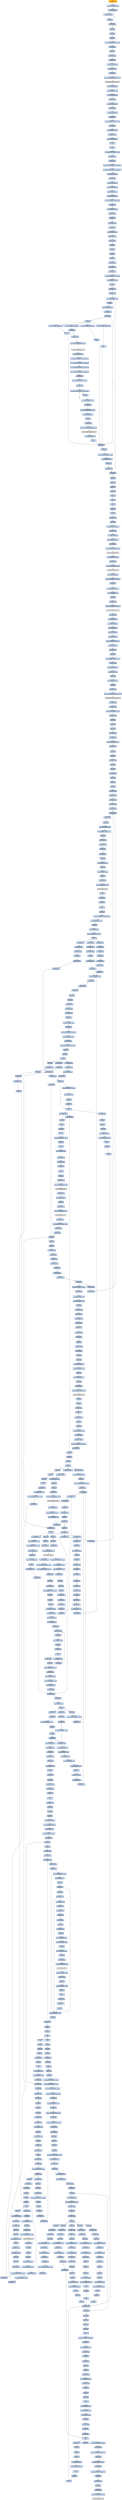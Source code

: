 digraph G {
node[shape=rectangle,style=filled,fillcolor=lightsteelblue,color=lightsteelblue]
bgcolor="transparent"
a0x00402695movl_esp_ebp[label="start\nmovl %esp, %ebp",fillcolor="orange",color="lightgrey"];
a0x00402697movl_0xcUINT32_ecx[label="0x00402697\nmovl $0xc<UINT32>, %ecx"];
a0x0040269cpushl_0x0UINT8[label="0x0040269c\npushl $0x0<UINT8>"];
a0x0040269epushl_0x0UINT8[label="0x0040269e\npushl $0x0<UINT8>"];
a0x004026a0decl_ecx[label="0x004026a0\ndecl %ecx"];
a0x004026a1jne_0x0040269c[label="0x004026a1\njne 0x0040269c"];
a0x004026a3pushl_ebx[label="0x004026a3\npushl %ebx"];
a0x004026a4pushl_esi[label="0x004026a4\npushl %esi"];
a0x004026a5pushl_edi[label="0x004026a5\npushl %edi"];
a0x004026a6movl_0x402664UINT32_eax[label="0x004026a6\nmovl $0x402664<UINT32>, %eax"];
a0x004026abcall_0x00401d3c[label="0x004026ab\ncall 0x00401d3c"];
a0x00401d3cpushl_ebx[label="0x00401d3c\npushl %ebx"];
a0x00401d3dmovl_eax_ebx[label="0x00401d3d\nmovl %eax, %ebx"];
a0x00401d3fxorl_eax_eax[label="0x00401d3f\nxorl %eax, %eax"];
a0x00401d41movl_eax_0x00403068[label="0x00401d41\nmovl %eax, 0x00403068"];
a0x00401d46pushl_0x0UINT8[label="0x00401d46\npushl $0x0<UINT8>"];
a0x00401d48call_0x00401028[label="0x00401d48\ncall 0x00401028"];
a0x00401028jmp_GetModuleHandleA_kernel32_dll[label="0x00401028\njmp GetModuleHandleA@kernel32.dll"];
GetModuleHandleA_kernel32_dll[label="GetModuleHandleA@kernel32.dll",fillcolor="lightgrey",color="lightgrey"];
a0x00401d4dmovl_eax_0x00404670[label="0x00401d4d\nmovl %eax, 0x00404670"];
a0x00401d52movl_0x00404670_eax[label="0x00401d52\nmovl 0x00404670, %eax"];
a0x00401d57movl_eax_0x00403070[label="0x00401d57\nmovl %eax, 0x00403070"];
a0x00401d5cxorl_eax_eax[label="0x00401d5c\nxorl %eax, %eax"];
a0x00401d5emovl_eax_0x00403074[label="0x00401d5e\nmovl %eax, 0x00403074"];
a0x00401d63xorl_eax_eax[label="0x00401d63\nxorl %eax, %eax"];
a0x00401d65movl_eax_0x00403078[label="0x00401d65\nmovl %eax, 0x00403078"];
a0x00401d6acall_0x00401d30[label="0x00401d6a\ncall 0x00401d30"];
a0x00401d30movl_0x40306cUINT32_eax[label="0x00401d30\nmovl $0x40306c<UINT32>, %eax"];
a0x00401d35call_0x00401bac[label="0x00401d35\ncall 0x00401bac"];
a0x00401bacmovl_0x00403014_edx[label="0x00401bac\nmovl 0x00403014, %edx"];
a0x00401bb2movl_edx_eax_[label="0x00401bb2\nmovl %edx, (%eax)"];
a0x00401bb4movl_eax_0x00403014[label="0x00401bb4\nmovl %eax, 0x00403014"];
a0x00401bb9ret[label="0x00401bb9\nret"];
a0x00401d3aret[label="0x00401d3a\nret"];
a0x00401d6fmovl_0x40306cUINT32_edx[label="0x00401d6f\nmovl $0x40306c<UINT32>, %edx"];
a0x00401d74movl_ebx_eax[label="0x00401d74\nmovl %ebx, %eax"];
a0x00401d76call_0x004015d4[label="0x00401d76\ncall 0x004015d4"];
a0x004015d4movl_0x401048UINT32_0x0040400c[label="0x004015d4\nmovl $0x401048<UINT32>, 0x0040400c"];
a0x004015demovl_0x401050UINT32_0x00404010[label="0x004015de\nmovl $0x401050<UINT32>, 0x00404010"];
a0x004015e8movl_eax_0x0040459c[label="0x004015e8\nmovl %eax, 0x0040459c"];
a0x004015edxorl_eax_eax[label="0x004015ed\nxorl %eax, %eax"];
a0x004015efmovl_eax_0x004045a0[label="0x004015ef\nmovl %eax, 0x004045a0"];
a0x004015f4movl_edx_0x004045a4[label="0x004015f4\nmovl %edx, 0x004045a4"];
a0x004015famovl_0x4edx__eax[label="0x004015fa\nmovl 0x4(%edx), %eax"];
a0x004015fdmovl_eax_0x00404018[label="0x004015fd\nmovl %eax, 0x00404018"];
a0x00401602movb_0x0UINT8_0x00404020[label="0x00401602\nmovb $0x0<UINT8>, 0x00404020"];
a0x00401609call_0x004015b8[label="0x00401609\ncall 0x004015b8"];
a0x004015b8movl_0x0040459c_eax[label="0x004015b8\nmovl 0x0040459c, %eax"];
a0x004015bdtestl_eax_eax[label="0x004015bd\ntestl %eax, %eax"];
a0x004015bfje_0x004015d0[label="0x004015bf\nje 0x004015d0"];
a0x004015c1movl_eax__edx[label="0x004015c1\nmovl (%eax), %edx"];
a0x004015c3xorl_ecx_ecx[label="0x004015c3\nxorl %ecx, %ecx"];
a0x004015c5movl_0x4eax__eax[label="0x004015c5\nmovl 0x4(%eax), %eax"];
a0x004015c8xchgl_ecx_edx[label="0x004015c8\nxchgl %ecx, %edx"];
a0x004015cacall_0x00403020[label="0x004015ca\ncall 0x00403020"];
a0x00401564pushl_ebx[label="0x00401564\npushl %ebx"];
a0x00401565pushl_esi[label="0x00401565\npushl %esi"];
a0x00401566pushl_edi[label="0x00401566\npushl %edi"];
a0x00401567pushl_ebp[label="0x00401567\npushl %ebp"];
a0x00401568movl_ecx_edi[label="0x00401568\nmovl %ecx, %edi"];
a0x0040156amovl_edx_ebp[label="0x0040156a\nmovl %edx, %ebp"];
a0x0040156cmovl_eax_esi[label="0x0040156c\nmovl %eax, %esi"];
a0x0040156emovl_0x401564UINT32_eax[label="0x0040156e\nmovl $0x401564<UINT32>, %eax"];
a0x00401573cmpl_0x00403020_eax[label="0x00401573\ncmpl 0x00403020, %eax"];
a0x00401579sete_bl[label="0x00401579\nsete %bl"];
a0x0040157ccmpl_ebp_edi[label="0x0040157c\ncmpl %ebp, %edi"];
a0x0040157ejle_0x004015b3[label="0x0040157e\njle 0x004015b3"];
a0x00401580movl_esiebp8__eax[label="0x00401580\nmovl (%esi,%ebp,8), %eax"];
a0x00401583incl_ebp[label="0x00401583\nincl %ebp"];
a0x00401584movl_ebp_0x004045a0[label="0x00401584\nmovl %ebp, 0x004045a0"];
a0x0040158atestl_eax_eax[label="0x0040158a\ntestl %eax, %eax"];
a0x0040158cje_0x00401590[label="0x0040158c\nje 0x00401590"];
a0x0040158ecall_eax[label="0x0040158e\ncall %eax"];
a0x00401dbcsubl_0x1UINT8_0x00404674[label="0x00401dbc\nsubl $0x1<UINT8>, 0x00404674"];
a0x00401dc3ret[label="0x00401dc3\nret"];
a0x00401590testb_bl_bl[label="0x00401590\ntestb %bl, %bl"];
a0x00401592je_0x004015af[label="0x00401592\nje 0x004015af"];
a0x00401594movl_0x401564UINT32_eax[label="0x00401594\nmovl $0x401564<UINT32>, %eax"];
a0x00401599cmpl_0x00403020_eax[label="0x00401599\ncmpl 0x00403020, %eax"];
a0x0040159fje_0x004015af[label="0x0040159f\nje 0x004015af"];
a0x004015afcmpl_ebp_edi[label="0x004015af\ncmpl %ebp, %edi"];
a0x004015b1jg_0x00401580[label="0x004015b1\njg 0x00401580"];
a0x00401c18subl_0x1UINT8_0x0040458c[label="0x00401c18\nsubl $0x1<UINT8>, 0x0040458c"];
a0x00401c1fjae_0x00401c5f[label="0x00401c1f\njae 0x00401c5f"];
a0x00401c21call_0x00401000[label="0x00401c21\ncall 0x00401000"];
a0x00401000jmp_GetProcessHeap_kernel32_dll[label="0x00401000\njmp GetProcessHeap@kernel32.dll"];
GetProcessHeap_kernel32_dll[label="GetProcessHeap@kernel32.dll",fillcolor="lightgrey",color="lightgrey"];
a0x00401c26movl_eax_0x00404590[label="0x00401c26\nmovl %eax, 0x00404590"];
a0x00401c2bmovl_0x401ba4UINT32_0x00404000[label="0x00401c2b\nmovl $0x401ba4<UINT32>, 0x00404000"];
a0x00401c35movw_0xffffd7b0UINT16_0x0040402c[label="0x00401c35\nmovw $0xffffd7b0<UINT16>, 0x0040402c"];
a0x00401c3emovw_0xffffd7b0UINT16_0x004041f8[label="0x00401c3e\nmovw $0xffffd7b0<UINT16>, 0x004041f8"];
a0x00401c47movw_0xffffd7b0UINT16_0x004043c4[label="0x00401c47\nmovw $0xffffd7b0<UINT16>, 0x004043c4"];
a0x00401c50call_0x00401b84[label="0x00401c50\ncall 0x00401b84"];
a0x00401b84movl_0x4045c0UINT32_edx[label="0x00401b84\nmovl $0x4045c0<UINT32>, %edx"];
a0x00401b89xorl_eax_eax[label="0x00401b89\nxorl %eax, %eax"];
a0x00401b8bmovl_0x401b64UINT32_edxeax4_[label="0x00401b8b\nmovl $0x401b64<UINT32>, (%edx,%eax,4)"];
a0x00401b92incl_eax[label="0x00401b92\nincl %eax"];
a0x00401b93cmpl_0x2bUINT8_eax[label="0x00401b93\ncmpl $0x2b<UINT8>, %eax"];
a0x00401b96jne_0x00401b8b[label="0x00401b96\njne 0x00401b8b"];
a0x00401b98movl_0x401b6cUINT32_eax[label="0x00401b98\nmovl $0x401b6c<UINT32>, %eax"];
a0x00401b9dmovl_eax_0x004045c0[label="0x00401b9d\nmovl %eax, 0x004045c0"];
a0x00401ba2ret[label="0x00401ba2\nret"];
a0x00401c55call_0x00401068[label="0x00401c55\ncall 0x00401068"];
a0x00401068jmp_GetCurrentThreadId_kernel32_dll[label="0x00401068\njmp GetCurrentThreadId@kernel32.dll"];
GetCurrentThreadId_kernel32_dll[label="GetCurrentThreadId@kernel32.dll",fillcolor="lightgrey",color="lightgrey"];
a0x00401c5amovl_eax_0x0040401c[label="0x00401c5a\nmovl %eax, 0x0040401c"];
a0x00401c5fret[label="0x00401c5f\nret"];
a0x00401df4subl_0x1UINT8_0x0040467c[label="0x00401df4\nsubl $0x1<UINT8>, 0x0040467c"];
a0x00401dfbret[label="0x00401dfb\nret"];
a0x00401ebcsubl_0x1UINT8_0x00404680[label="0x00401ebc\nsubl $0x1<UINT8>, 0x00404680"];
a0x00401ec3ret[label="0x00401ec3\nret"];
a0x004015b3popl_ebp[label="0x004015b3\npopl %ebp"];
a0x004015b4popl_edi[label="0x004015b4\npopl %edi"];
a0x004015b5popl_esi[label="0x004015b5\npopl %esi"];
a0x004015b6popl_ebx[label="0x004015b6\npopl %ebx"];
a0x004015b7ret[label="0x004015b7\nret"];
a0x004015d0ret[label="0x004015d0\nret"];
a0x0040160eret[label="0x0040160e\nret"];
a0x00401d7bpopl_ebx[label="0x00401d7b\npopl %ebx"];
a0x00401d7cret[label="0x00401d7c\nret"];
a0x004026b0xorl_eax_eax[label="0x004026b0\nxorl %eax, %eax"];
a0x004026b2pushl_ebp[label="0x004026b2\npushl %ebp"];
a0x004026b3pushl_0x402ad2UINT32[label="0x004026b3\npushl $0x402ad2<UINT32>"];
a0x004026b8pushl_fs_eax_[label="0x004026b8\npushl %fs:(%eax)"];
a0x004026bbmovl_esp_fs_eax_[label="0x004026bb\nmovl %esp, %fs:(%eax)"];
a0x004026bepushl_0x8007UINT32[label="0x004026be\npushl $0x8007<UINT32>"];
a0x004026c3call_0x00401e74[label="0x004026c3\ncall 0x00401e74"];
a0x00401e74jmp_SetErrorMode_kernel32_dll[label="0x00401e74\njmp SetErrorMode@kernel32.dll"];
SetErrorMode_kernel32_dll[label="SetErrorMode@kernel32.dll",fillcolor="lightgrey",color="lightgrey"];
a0x004026c8pushl_0x402ae4UINT32[label="0x004026c8\npushl $0x402ae4<UINT32>"];
a0x004026cdcall_0x00401e64[label="0x004026cd\ncall 0x00401e64"];
a0x00401e64jmp_LoadLibraryA_kernel32_dll[label="0x00401e64\njmp LoadLibraryA@kernel32.dll"];
LoadLibraryA_kernel32_dll[label="LoadLibraryA@kernel32.dll",fillcolor="lightgrey",color="lightgrey"];
a0x004026d2movl_eax_0x00404684[label="0x004026d2\nmovl %eax, 0x00404684"];
a0x004026d7cmpl_0x0UINT8_0x00404684[label="0x004026d7\ncmpl $0x0<UINT8>, 0x00404684"];
a0x004026deje_0x004026f2[label="0x004026de\nje 0x004026f2"];
a0x004026e0pushl_0x402aecUINT32[label="0x004026e0\npushl $0x402aec<UINT32>"];
a0x004026e5movl_0x00404684_eax[label="0x004026e5\nmovl 0x00404684, %eax"];
a0x004026eapushl_eax[label="0x004026ea\npushl %eax"];
a0x004026ebcall_0x00401e44[label="0x004026eb\ncall 0x00401e44"];
a0x00401e44jmp_GetProcAddress_kernel32_dll[label="0x00401e44\njmp GetProcAddress@kernel32.dll"];
GetProcAddress_kernel32_dll[label="GetProcAddress@kernel32.dll",fillcolor="lightgrey",color="lightgrey"];
a0x004026f0movl_eax_edi[label="0x004026f0\nmovl %eax, %edi"];
a0x004026f2pushl_0x0UINT8[label="0x004026f2\npushl $0x0<UINT8>"];
a0x004026f4pushl_0x80UINT32[label="0x004026f4\npushl $0x80<UINT32>"];
a0x004026f9pushl_0x3UINT8[label="0x004026f9\npushl $0x3<UINT8>"];
a0x004026fbpushl_0x0UINT8[label="0x004026fb\npushl $0x0<UINT8>"];
a0x004026fdpushl_0x1UINT8[label="0x004026fd\npushl $0x1<UINT8>"];
a0x004026ffpushl_0x80000000UINT32[label="0x004026ff\npushl $0x80000000<UINT32>"];
a0x00402704leal__20ebp__eax[label="0x00402704\nleal -20(%ebp), %eax"];
a0x00402707call_0x00402318[label="0x00402707\ncall 0x00402318"];
a0x00402318pushl_ebx[label="0x00402318\npushl %ebx"];
a0x00402319addl_0xfffffef8UINT32_esp[label="0x00402319\naddl $0xfffffef8<UINT32>, %esp"];
a0x0040231fmovl_eax_ebx[label="0x0040231f\nmovl %eax, %ebx"];
a0x00402321pushl_0x104UINT32[label="0x00402321\npushl $0x104<UINT32>"];
a0x00402326leal_0x4esp__eax[label="0x00402326\nleal 0x4(%esp), %eax"];
a0x0040232apushl_eax[label="0x0040232a\npushl %eax"];
a0x0040232bmovl_0x00404670_eax[label="0x0040232b\nmovl 0x00404670, %eax"];
a0x00402330pushl_eax[label="0x00402330\npushl %eax"];
a0x00402331call_0x00401e3c[label="0x00402331\ncall 0x00401e3c"];
a0x00401e3cjmp_GetModuleFileNameA_kernel32_dll[label="0x00401e3c\njmp GetModuleFileNameA@kernel32.dll"];
GetModuleFileNameA_kernel32_dll[label="GetModuleFileNameA@kernel32.dll",fillcolor="lightgrey",color="lightgrey"];
a0x00402336movl_ebx_eax[label="0x00402336\nmovl %ebx, %eax"];
a0x00402338movl_esp_edx[label="0x00402338\nmovl %esp, %edx"];
a0x0040233amovl_0x105UINT32_ecx[label="0x0040233a\nmovl $0x105<UINT32>, %ecx"];
a0x0040233fcall_0x00401844[label="0x0040233f\ncall 0x00401844"];
a0x00401844pushl_edi[label="0x00401844\npushl %edi"];
a0x00401845pushl_eax[label="0x00401845\npushl %eax"];
a0x00401846pushl_ecx[label="0x00401846\npushl %ecx"];
a0x00401847movl_edx_edi[label="0x00401847\nmovl %edx, %edi"];
a0x00401849xorl_eax_eax[label="0x00401849\nxorl %eax, %eax"];
a0x0040184brepnz_scasb_es_edi__al[label="0x0040184b\nrepnz scasb %es:(%edi), %al"];
a0x0040184djne_0x00401851[label="0x0040184d\njne 0x00401851"];
a0x0040184fnotl_ecx[label="0x0040184f\nnotl %ecx"];
a0x00401851popl_eax[label="0x00401851\npopl %eax"];
a0x00401852addl_eax_ecx[label="0x00401852\naddl %eax, %ecx"];
a0x00401854popl_eax[label="0x00401854\npopl %eax"];
a0x00401855popl_edi[label="0x00401855\npopl %edi"];
a0x00401856jmp_0x00401814[label="0x00401856\njmp 0x00401814"];
a0x00401814pushl_ebx[label="0x00401814\npushl %ebx"];
a0x00401815pushl_esi[label="0x00401815\npushl %esi"];
a0x00401816pushl_edi[label="0x00401816\npushl %edi"];
a0x00401817movl_eax_ebx[label="0x00401817\nmovl %eax, %ebx"];
a0x00401819movl_edx_esi[label="0x00401819\nmovl %edx, %esi"];
a0x0040181bmovl_ecx_edi[label="0x0040181b\nmovl %ecx, %edi"];
a0x0040181dmovl_edi_eax[label="0x0040181d\nmovl %edi, %eax"];
a0x0040181fcall_0x004017e8[label="0x0040181f\ncall 0x004017e8"];
a0x004017e8testl_eax_eax[label="0x004017e8\ntestl %eax, %eax"];
a0x004017eajle_0x00401810[label="0x004017ea\njle 0x00401810"];
a0x004017ecpushl_eax[label="0x004017ec\npushl %eax"];
a0x004017edaddl_0xaUINT8_eax[label="0x004017ed\naddl $0xa<UINT8>, %eax"];
a0x004017f0andl_0xfffffffeUINT8_eax[label="0x004017f0\nandl $0xfffffffe<UINT8>, %eax"];
a0x004017f3pushl_eax[label="0x004017f3\npushl %eax"];
a0x004017f4call_0x004010c0[label="0x004017f4\ncall 0x004010c0"];
a0x004010c0testl_eax_eax[label="0x004010c0\ntestl %eax, %eax"];
a0x004010c2je_0x004010ce[label="0x004010c2\nje 0x004010ce"];
a0x004010c4call_0x00403034[label="0x004010c4\ncall 0x00403034"];
a0x00401070pushl_eax[label="0x00401070\npushl %eax"];
a0x00401071movl_0x00403030_eax[label="0x00401071\nmovl 0x00403030, %eax"];
a0x00401076pushl_eax[label="0x00401076\npushl %eax"];
a0x00401077movl_0x00404590_eax[label="0x00401077\nmovl 0x00404590, %eax"];
a0x0040107cpushl_eax[label="0x0040107c\npushl %eax"];
a0x0040107dcall_0x00401008[label="0x0040107d\ncall 0x00401008"];
a0x00401008jmp_HeapAlloc_kernel32_dll[label="0x00401008\njmp HeapAlloc@kernel32.dll"];
HeapAlloc_kernel32_dll[label="HeapAlloc@kernel32.dll",fillcolor="lightgrey",color="lightgrey"];
a0x00401082ret[label="0x00401082\nret"];
a0x004010caorl_eax_eax[label="0x004010ca\norl %eax, %eax"];
a0x004010ccje_0x004010cf[label="0x004010cc\nje 0x004010cf"];
a0x004010ceret[label="0x004010ce\nret"];
a0x004017f9popl_edx[label="0x004017f9\npopl %edx"];
a0x004017famovw_0x0UINT16__2edxeax_[label="0x004017fa\nmovw $0x0<UINT16>, -2(%edx,%eax)"];
a0x00401801addl_0x8UINT8_eax[label="0x00401801\naddl $0x8<UINT8>, %eax"];
a0x00401804popl_edx[label="0x00401804\npopl %edx"];
a0x00401805movl_edx__4eax_[label="0x00401805\nmovl %edx, -4(%eax)"];
a0x00401808movl_0x1UINT32__8eax_[label="0x00401808\nmovl $0x1<UINT32>, -8(%eax)"];
a0x0040180fret[label="0x0040180f\nret"];
a0x00401824movl_edi_ecx[label="0x00401824\nmovl %edi, %ecx"];
a0x00401826movl_eax_edi[label="0x00401826\nmovl %eax, %edi"];
a0x00401828testl_esi_esi[label="0x00401828\ntestl %esi, %esi"];
a0x0040182aje_0x00401835[label="0x0040182a\nje 0x00401835"];
a0x0040182cmovl_eax_edx[label="0x0040182c\nmovl %eax, %edx"];
a0x0040182emovl_esi_eax[label="0x0040182e\nmovl %esi, %eax"];
a0x00401830call_0x004011a4[label="0x00401830\ncall 0x004011a4"];
a0x004011a4cmpl_0x4UINT8_ecx[label="0x004011a4\ncmpl $0x4<UINT8>, %ecx"];
a0x004011a7jnl_0x004011c5[label="0x004011a7\njnl 0x004011c5"];
a0x004011c5cmpl_edx_eax[label="0x004011c5\ncmpl %edx, %eax"];
a0x004011c7je_0x00401203[label="0x004011c7\nje 0x00401203"];
a0x004011c9pushl_esi[label="0x004011c9\npushl %esi"];
a0x004011capushl_edi[label="0x004011ca\npushl %edi"];
a0x004011cbmovl_eax_esi[label="0x004011cb\nmovl %eax, %esi"];
a0x004011cdmovl_edx_edi[label="0x004011cd\nmovl %edx, %edi"];
a0x004011cfmovl_ecx_eax[label="0x004011cf\nmovl %ecx, %eax"];
a0x004011d1ja_0x004011f3[label="0x004011d1\nja 0x004011f3"];
a0x004011f3sarl_0x2UINT8_ecx[label="0x004011f3\nsarl $0x2<UINT8>, %ecx"];
a0x004011f6js_0x00401201[label="0x004011f6\njs 0x00401201"];
a0x004011f8repz_movsl_ds_esi__es_edi_[label="0x004011f8\nrepz movsl %ds:(%esi), %es:(%edi)"];
a0x004011faandl_0x3UINT8_eax[label="0x004011fa\nandl $0x3<UINT8>, %eax"];
a0x004011fdmovl_eax_ecx[label="0x004011fd\nmovl %eax, %ecx"];
a0x004011ffrepz_movsb_ds_esi__es_edi_[label="0x004011ff\nrepz movsb %ds:(%esi), %es:(%edi)"];
a0x00401201popl_edi[label="0x00401201\npopl %edi"];
a0x00401202popl_esi[label="0x00401202\npopl %esi"];
a0x00401203ret[label="0x00401203\nret"];
a0x00401835movl_ebx_eax[label="0x00401835\nmovl %ebx, %eax"];
a0x00401837call_0x00401728[label="0x00401837\ncall 0x00401728"];
a0x00401728movl_eax__edx[label="0x00401728\nmovl (%eax), %edx"];
a0x0040172atestl_edx_edx[label="0x0040172a\ntestl %edx, %edx"];
a0x0040172cje_0x00401749[label="0x0040172c\nje 0x00401749"];
a0x00401749ret[label="0x00401749\nret"];
a0x0040183cmovl_edi_ebx_[label="0x0040183c\nmovl %edi, (%ebx)"];
a0x0040183epopl_edi[label="0x0040183e\npopl %edi"];
a0x0040183fpopl_esi[label="0x0040183f\npopl %esi"];
a0x00401840popl_ebx[label="0x00401840\npopl %ebx"];
a0x00401841ret[label="0x00401841\nret"];
a0x00402344addl_0x108UINT32_esp[label="0x00402344\naddl $0x108<UINT32>, %esp"];
a0x0040234apopl_ebx[label="0x0040234a\npopl %ebx"];
a0x0040234bret[label="0x0040234b\nret"];
a0x0040270cmovl__20ebp__eax[label="0x0040270c\nmovl -20(%ebp), %eax"];
a0x0040270fcall_0x004019d0[label="0x0040270f\ncall 0x004019d0"];
a0x004019d0testl_eax_eax[label="0x004019d0\ntestl %eax, %eax"];
a0x004019d2je_0x004019d6[label="0x004019d2\nje 0x004019d6"];
a0x004019d4ret[label="0x004019d4\nret"];
a0x00402714pushl_eax[label="0x00402714\npushl %eax"];
a0x00402715call_0x00401e14[label="0x00402715\ncall 0x00401e14"];
a0x00401e14jmp_CreateFileA_kernel32_dll[label="0x00401e14\njmp CreateFileA@kernel32.dll"];
CreateFileA_kernel32_dll[label="CreateFileA@kernel32.dll",fillcolor="lightgrey",color="lightgrey"];
a0x0040271amovl_eax_ebx[label="0x0040271a\nmovl %eax, %ebx"];
a0x0040271cpushl_0x0UINT8[label="0x0040271c\npushl $0x0<UINT8>"];
a0x0040271epushl_ebx[label="0x0040271e\npushl %ebx"];
a0x0040271fcall_0x00401e34[label="0x0040271f\ncall 0x00401e34"];
a0x00401e34jmp_GetFileSize_kernel32_dll[label="0x00401e34\njmp GetFileSize@kernel32.dll"];
GetFileSize_kernel32_dll[label="GetFileSize@kernel32.dll",fillcolor="lightgrey",color="lightgrey"];
a0x00402724movl_eax_esi[label="0x00402724\nmovl %eax, %esi"];
a0x00402726movl_0x40478cUINT32_eax[label="0x00402726\nmovl $0x40478c<UINT32>, %eax"];
a0x0040272bmovl_esi_edx[label="0x0040272b\nmovl %esi, %edx"];
a0x0040272dcall_0x00401afc[label="0x0040272d\ncall 0x00401afc"];
a0x00401afcpushl_ebx[label="0x00401afc\npushl %ebx"];
a0x00401afdpushl_esi[label="0x00401afd\npushl %esi"];
a0x00401afepushl_edi[label="0x00401afe\npushl %edi"];
a0x00401affmovl_eax_ebx[label="0x00401aff\nmovl %eax, %ebx"];
a0x00401b01movl_edx_esi[label="0x00401b01\nmovl %edx, %esi"];
a0x00401b03xorl_edi_edi[label="0x00401b03\nxorl %edi, %edi"];
a0x00401b05testl_edx_edx[label="0x00401b05\ntestl %edx, %edx"];
a0x00401b07jle_0x00401b51[label="0x00401b07\njle 0x00401b51"];
a0x00401b09movl_ebx__eax[label="0x00401b09\nmovl (%ebx), %eax"];
a0x00401b0btestl_eax_eax[label="0x00401b0b\ntestl %eax, %eax"];
a0x00401b0dje_0x00401b32[label="0x00401b0d\nje 0x00401b32"];
a0x00401b32movl_edx_eax[label="0x00401b32\nmovl %edx, %eax"];
a0x00401b34call_0x004017e8[label="0x00401b34\ncall 0x004017e8"];
a0x00401b39movl_eax_edi[label="0x00401b39\nmovl %eax, %edi"];
a0x00401b3bmovl_ebx__eax[label="0x00401b3b\nmovl (%ebx), %eax"];
a0x00401b3dtestl_eax_eax[label="0x00401b3d\ntestl %eax, %eax"];
a0x00401b3fje_0x00401b51[label="0x00401b3f\nje 0x00401b51"];
a0x00401b51movl_ebx_eax[label="0x00401b51\nmovl %ebx, %eax"];
a0x00401b53call_0x00401728[label="0x00401b53\ncall 0x00401728"];
a0x00401b58movl_edi_ebx_[label="0x00401b58\nmovl %edi, (%ebx)"];
a0x00401b5apopl_edi[label="0x00401b5a\npopl %edi"];
a0x00401b5bpopl_esi[label="0x00401b5b\npopl %esi"];
a0x00401b5cpopl_ebx[label="0x00401b5c\npopl %ebx"];
a0x00401b5dret[label="0x00401b5d\nret"];
a0x00402732pushl_0x0UINT8[label="0x00402732\npushl $0x0<UINT8>"];
a0x00402734pushl_0x404788UINT32[label="0x00402734\npushl $0x404788<UINT32>"];
a0x00402739pushl_esi[label="0x00402739\npushl %esi"];
a0x0040273amovl_0x40478cUINT32_eax[label="0x0040273a\nmovl $0x40478c<UINT32>, %eax"];
a0x0040273fcall_0x00401a24[label="0x0040273f\ncall 0x00401a24"];
a0x00401a24jmp_0x004019dc[label="0x00401a24\njmp 0x004019dc"];
a0x004019dcmovl_eax__edx[label="0x004019dc\nmovl (%eax), %edx"];
a0x004019detestl_edx_edx[label="0x004019de\ntestl %edx, %edx"];
a0x004019e0je_0x00401a19[label="0x004019e0\nje 0x00401a19"];
a0x004019e2movl__8edx__ecx[label="0x004019e2\nmovl -8(%edx), %ecx"];
a0x004019e5decl_ecx[label="0x004019e5\ndecl %ecx"];
a0x004019e6je_0x00401a19[label="0x004019e6\nje 0x00401a19"];
a0x00401a19movl_edx_eax[label="0x00401a19\nmovl %edx, %eax"];
a0x00401a1bret[label="0x00401a1b\nret"];
a0x00402744pushl_eax[label="0x00402744\npushl %eax"];
a0x00402745pushl_ebx[label="0x00402745\npushl %ebx"];
a0x00402746call_0x00401e6c[label="0x00402746\ncall 0x00401e6c"];
a0x00401e6cjmp_ReadFile_kernel32_dll[label="0x00401e6c\njmp ReadFile@kernel32.dll"];
ReadFile_kernel32_dll[label="ReadFile@kernel32.dll",fillcolor="lightgrey",color="lightgrey"];
a0x0040274bleal__24ebp__ecx[label="0x0040274b\nleal -24(%ebp), %ecx"];
a0x0040274emovl_0x402b04UINT32_edx[label="0x0040274e\nmovl $0x402b04<UINT32>, %edx"];
a0x00402753movl_0x402b18UINT32_eax[label="0x00402753\nmovl $0x402b18<UINT32>, %eax"];
a0x00402758call_0x00401ec4[label="0x00402758\ncall 0x00401ec4"];
a0x00401ec4pushl_ebp[label="0x00401ec4\npushl %ebp"];
a0x00401ec5movl_esp_ebp[label="0x00401ec5\nmovl %esp, %ebp"];
a0x00401ec7addl_0xfffffff0UINT8_esp[label="0x00401ec7\naddl $0xfffffff0<UINT8>, %esp"];
a0x00401ecapushl_ebx[label="0x00401eca\npushl %ebx"];
a0x00401ecbpushl_esi[label="0x00401ecb\npushl %esi"];
a0x00401eccpushl_edi[label="0x00401ecc\npushl %edi"];
a0x00401ecdmovl_ecx__12ebp_[label="0x00401ecd\nmovl %ecx, -12(%ebp)"];
a0x00401ed0movl_edx__8ebp_[label="0x00401ed0\nmovl %edx, -8(%ebp)"];
a0x00401ed3movl_eax__4ebp_[label="0x00401ed3\nmovl %eax, -4(%ebp)"];
a0x00401ed6movl__4ebp__eax[label="0x00401ed6\nmovl -4(%ebp), %eax"];
a0x00401ed9call_0x004019c0[label="0x00401ed9\ncall 0x004019c0"];
a0x004019c0testl_eax_eax[label="0x004019c0\ntestl %eax, %eax"];
a0x004019c2je_0x004019cd[label="0x004019c2\nje 0x004019cd"];
a0x004019c4movl__8eax__edx[label="0x004019c4\nmovl -8(%eax), %edx"];
a0x004019c7incl_edx[label="0x004019c7\nincl %edx"];
a0x004019c8jle_0x004019cd[label="0x004019c8\njle 0x004019cd"];
a0x004019cdret[label="0x004019cd\nret"];
a0x00401edemovl__8ebp__eax[label="0x00401ede\nmovl -8(%ebp), %eax"];
a0x00401ee1call_0x004019c0[label="0x00401ee1\ncall 0x004019c0"];
a0x00401ee6xorl_eax_eax[label="0x00401ee6\nxorl %eax, %eax"];
a0x00401ee8pushl_ebp[label="0x00401ee8\npushl %ebp"];
a0x00401ee9pushl_0x401f7bUINT32[label="0x00401ee9\npushl $0x401f7b<UINT32>"];
a0x00401eeepushl_fs_eax_[label="0x00401eee\npushl %fs:(%eax)"];
a0x00401ef1movl_esp_fs_eax_[label="0x00401ef1\nmovl %esp, %fs:(%eax)"];
a0x00401ef4movl_0x1UINT32_esi[label="0x00401ef4\nmovl $0x1<UINT32>, %esi"];
a0x00401ef9movl__4ebp__eax[label="0x00401ef9\nmovl -4(%ebp), %eax"];
a0x00401efccall_0x0040185c[label="0x00401efc\ncall 0x0040185c"];
a0x0040185ctestl_eax_eax[label="0x0040185c\ntestl %eax, %eax"];
a0x0040185eje_0x00401863[label="0x0040185e\nje 0x00401863"];
a0x00401860movl__4eax__eax[label="0x00401860\nmovl -4(%eax), %eax"];
a0x00401863ret[label="0x00401863\nret"];
a0x00401f01movl_eax_edi[label="0x00401f01\nmovl %eax, %edi"];
a0x00401f03testl_edi_edi[label="0x00401f03\ntestl %edi, %edi"];
a0x00401f05jle_0x00401f55[label="0x00401f05\njle 0x00401f55"];
a0x00401f07movl_0x1UINT32_ebx[label="0x00401f07\nmovl $0x1<UINT32>, %ebx"];
a0x00401f0cmovl__4ebp__eax[label="0x00401f0c\nmovl -4(%ebp), %eax"];
a0x00401f0fmovb__1eaxebx__al[label="0x00401f0f\nmovb -1(%eax,%ebx), %al"];
a0x00401f13andb_0xfUINT8_al[label="0x00401f13\nandb $0xf<UINT8>, %al"];
a0x00401f15movl__8ebp__edx[label="0x00401f15\nmovl -8(%ebp), %edx"];
a0x00401f18movb__1edxesi__dl[label="0x00401f18\nmovb -1(%edx,%esi), %dl"];
a0x00401f1candb_0xfUINT8_dl[label="0x00401f1c\nandb $0xf<UINT8>, %dl"];
a0x00401f1fxorb_dl_al[label="0x00401f1f\nxorb %dl, %al"];
a0x00401f21movb_al__13ebp_[label="0x00401f21\nmovb %al, -13(%ebp)"];
a0x00401f24leal__4ebp__eax[label="0x00401f24\nleal -4(%ebp), %eax"];
a0x00401f27call_0x00401a24[label="0x00401f27\ncall 0x00401a24"];
a0x004019e8pushl_ebx[label="0x004019e8\npushl %ebx"];
a0x004019e9movl_eax_ebx[label="0x004019e9\nmovl %eax, %ebx"];
a0x004019ebmovl__4edx__eax[label="0x004019eb\nmovl -4(%edx), %eax"];
a0x004019eecall_0x004017e8[label="0x004019ee\ncall 0x004017e8"];
a0x004019f3movl_eax_edx[label="0x004019f3\nmovl %eax, %edx"];
a0x004019f5movl_ebx__eax[label="0x004019f5\nmovl (%ebx), %eax"];
a0x004019f7movl_edx_ebx_[label="0x004019f7\nmovl %edx, (%ebx)"];
a0x004019f9pushl_eax[label="0x004019f9\npushl %eax"];
a0x004019famovl__4eax__ecx[label="0x004019fa\nmovl -4(%eax), %ecx"];
a0x004019fdcall_0x004011a4[label="0x004019fd\ncall 0x004011a4"];
a0x00401a02popl_eax[label="0x00401a02\npopl %eax"];
a0x00401a03movl__8eax__ecx[label="0x00401a03\nmovl -8(%eax), %ecx"];
a0x00401a06decl_ecx[label="0x00401a06\ndecl %ecx"];
a0x00401a07jl_0x00401a16[label="0x00401a07\njl 0x00401a16"];
a0x00401a16movl_ebx__edx[label="0x00401a16\nmovl (%ebx), %edx"];
a0x00401a18popl_ebx[label="0x00401a18\npopl %ebx"];
a0x00401f2cmovl__4ebp__edx[label="0x00401f2c\nmovl -4(%ebp), %edx"];
a0x00401f2fmovb__1edxebx__dl[label="0x00401f2f\nmovb -1(%edx,%ebx), %dl"];
a0x00401f33andb_0xfffffff0UINT8_dl[label="0x00401f33\nandb $0xfffffff0<UINT8>, %dl"];
a0x00401f36movb__13ebp__cl[label="0x00401f36\nmovb -13(%ebp), %cl"];
a0x00401f39addb_cl_dl[label="0x00401f39\naddb %cl, %dl"];
a0x00401f3bmovb_dl__1eaxebx_[label="0x00401f3b\nmovb %dl, -1(%eax,%ebx)"];
a0x00401f3fincl_esi[label="0x00401f3f\nincl %esi"];
a0x00401f40movl__8ebp__eax[label="0x00401f40\nmovl -8(%ebp), %eax"];
a0x00401f43call_0x0040185c[label="0x00401f43\ncall 0x0040185c"];
a0x00401f48cmpl_eax_esi[label="0x00401f48\ncmpl %eax, %esi"];
a0x00401f4ajle_0x00401f51[label="0x00401f4a\njle 0x00401f51"];
a0x00401f51incl_ebx[label="0x00401f51\nincl %ebx"];
a0x00401f52decl_edi[label="0x00401f52\ndecl %edi"];
a0x00401f53jne_0x00401f0c[label="0x00401f53\njne 0x00401f0c"];
a0x00401f4cmovl_0x1UINT32_esi[label="0x00401f4c\nmovl $0x1<UINT32>, %esi"];
a0x00401f55movl__12ebp__eax[label="0x00401f55\nmovl -12(%ebp), %eax"];
a0x00401f58movl__4ebp__edx[label="0x00401f58\nmovl -4(%ebp), %edx"];
a0x00401f5bcall_0x0040177c[label="0x00401f5b\ncall 0x0040177c"];
a0x0040177ctestl_edx_edx[label="0x0040177c\ntestl %edx, %edx"];
a0x0040177eje_0x004017a3[label="0x0040177e\nje 0x004017a3"];
a0x00401780movl__8edx__ecx[label="0x00401780\nmovl -8(%edx), %ecx"];
a0x00401783incl_ecx[label="0x00401783\nincl %ecx"];
a0x00401784jg_0x004017a0[label="0x00401784\njg 0x004017a0"];
a0x004017a0incl__8edx_[label="0x004017a0\nincl -8(%edx)"];
a0x004017a3xchgl_edx_eax_[label="0x004017a3\nxchgl %edx, (%eax)"];
a0x004017a5testl_edx_edx[label="0x004017a5\ntestl %edx, %edx"];
a0x004017a7je_0x004017bc[label="0x004017a7\nje 0x004017bc"];
a0x004017bcret[label="0x004017bc\nret"];
a0x00401f60xorl_eax_eax[label="0x00401f60\nxorl %eax, %eax"];
a0x00401f62popl_edx[label="0x00401f62\npopl %edx"];
a0x00401f63popl_ecx[label="0x00401f63\npopl %ecx"];
a0x00401f64popl_ecx[label="0x00401f64\npopl %ecx"];
a0x00401f65movl_edx_fs_eax_[label="0x00401f65\nmovl %edx, %fs:(%eax)"];
a0x00401f68pushl_0x401f82UINT32[label="0x00401f68\npushl $0x401f82<UINT32>"];
a0x00401f6dleal__8ebp__eax[label="0x00401f6d\nleal -8(%ebp), %eax"];
a0x00401f70movl_0x2UINT32_edx[label="0x00401f70\nmovl $0x2<UINT32>, %edx"];
a0x00401f75call_0x0040174c[label="0x00401f75\ncall 0x0040174c"];
a0x0040174cpushl_ebx[label="0x0040174c\npushl %ebx"];
a0x0040174dpushl_esi[label="0x0040174d\npushl %esi"];
a0x0040174emovl_eax_ebx[label="0x0040174e\nmovl %eax, %ebx"];
a0x00401750movl_edx_esi[label="0x00401750\nmovl %edx, %esi"];
a0x00401752movl_ebx__edx[label="0x00401752\nmovl (%ebx), %edx"];
a0x00401754testl_edx_edx[label="0x00401754\ntestl %edx, %edx"];
a0x00401756je_0x00401771[label="0x00401756\nje 0x00401771"];
a0x00401758movl_0x0UINT32_ebx_[label="0x00401758\nmovl $0x0<UINT32>, (%ebx)"];
a0x0040175emovl__8edx__ecx[label="0x0040175e\nmovl -8(%edx), %ecx"];
a0x00401761decl_ecx[label="0x00401761\ndecl %ecx"];
a0x00401762jl_0x00401771[label="0x00401762\njl 0x00401771"];
a0x00401771addl_0x4UINT8_ebx[label="0x00401771\naddl $0x4<UINT8>, %ebx"];
a0x00401774decl_esi[label="0x00401774\ndecl %esi"];
a0x00401775jne_0x00401752[label="0x00401775\njne 0x00401752"];
a0x00401764decl__8edx_[label="0x00401764\ndecl -8(%edx)"];
a0x00401767jne_0x00401771[label="0x00401767\njne 0x00401771"];
a0x00401777popl_esi[label="0x00401777\npopl %esi"];
a0x00401778popl_ebx[label="0x00401778\npopl %ebx"];
a0x00401779ret[label="0x00401779\nret"];
a0x00401f7aret[label="0x00401f7a\nret"];
a0x00401f82popl_edi[label="0x00401f82\npopl %edi"];
a0x00401f83popl_esi[label="0x00401f83\npopl %esi"];
a0x00401f84popl_ebx[label="0x00401f84\npopl %ebx"];
a0x00401f85movl_ebp_esp[label="0x00401f85\nmovl %ebp, %esp"];
a0x00401f87popl_ebp[label="0x00401f87\npopl %ebp"];
a0x00401f88ret[label="0x00401f88\nret"];
a0x0040275dmovl__24ebp__eax[label="0x0040275d\nmovl -24(%ebp), %eax"];
a0x00402760movl_0x0040478c_edx[label="0x00402760\nmovl 0x0040478c, %edx"];
a0x00402766call_0x00401ab4[label="0x00402766\ncall 0x00401ab4"];
a0x00401ab4testl_eax_eax[label="0x00401ab4\ntestl %eax, %eax"];
a0x00401ab6je_0x00401af8[label="0x00401ab6\nje 0x00401af8"];
a0x00401ab8testl_edx_edx[label="0x00401ab8\ntestl %edx, %edx"];
a0x00401abaje_0x00401aed[label="0x00401aba\nje 0x00401aed"];
a0x00401abcpushl_ebx[label="0x00401abc\npushl %ebx"];
a0x00401abdpushl_esi[label="0x00401abd\npushl %esi"];
a0x00401abepushl_edi[label="0x00401abe\npushl %edi"];
a0x00401abfmovl_eax_esi[label="0x00401abf\nmovl %eax, %esi"];
a0x00401ac1movl_edx_edi[label="0x00401ac1\nmovl %edx, %edi"];
a0x00401ac3movl__4edi__ecx[label="0x00401ac3\nmovl -4(%edi), %ecx"];
a0x00401ac6pushl_edi[label="0x00401ac6\npushl %edi"];
a0x00401ac7movl__4esi__edx[label="0x00401ac7\nmovl -4(%esi), %edx"];
a0x00401acadecl_edx[label="0x00401aca\ndecl %edx"];
a0x00401acbjs_0x00401ae8[label="0x00401acb\njs 0x00401ae8"];
a0x00401acdmovb_esi__al[label="0x00401acd\nmovb (%esi), %al"];
a0x00401acfincl_esi[label="0x00401acf\nincl %esi"];
a0x00401ad0subl_edx_ecx[label="0x00401ad0\nsubl %edx, %ecx"];
a0x00401ad2jle_0x00401ae8[label="0x00401ad2\njle 0x00401ae8"];
a0x00401ad4repnz_scasb_es_edi__al[label="0x00401ad4\nrepnz scasb %es:(%edi), %al"];
a0x00401ad6jne_0x00401ae8[label="0x00401ad6\njne 0x00401ae8"];
a0x00401ad8movl_ecx_ebx[label="0x00401ad8\nmovl %ecx, %ebx"];
a0x00401adapushl_esi[label="0x00401ada\npushl %esi"];
a0x00401adbpushl_edi[label="0x00401adb\npushl %edi"];
a0x00401adcmovl_edx_ecx[label="0x00401adc\nmovl %edx, %ecx"];
a0x00401aderepz_cmpsb_ds_esi__es_edi_[label="0x00401ade\nrepz cmpsb %ds:(%esi), %es:(%edi)"];
a0x00401ae0popl_edi[label="0x00401ae0\npopl %edi"];
a0x00401ae1popl_esi[label="0x00401ae1\npopl %esi"];
a0x00401ae2je_0x00401af0[label="0x00401ae2\nje 0x00401af0"];
a0x00401ae4movl_ebx_ecx[label="0x00401ae4\nmovl %ebx, %ecx"];
a0x00401ae6jmp_0x00401ad4[label="0x00401ae6\njmp 0x00401ad4"];
a0x00401ae8popl_edx[label="0x00401ae8\npopl %edx"];
a0x00401ae9xorl_eax_eax[label="0x00401ae9\nxorl %eax, %eax"];
a0x00401aebjmp_0x00401af5[label="0x00401aeb\njmp 0x00401af5"];
a0x00401af5popl_edi[label="0x00401af5\npopl %edi"];
a0x00401af6popl_esi[label="0x00401af6\npopl %esi"];
a0x00401af7popl_ebx[label="0x00401af7\npopl %ebx"];
a0x00401af8ret[label="0x00401af8\nret"];
a0x0040276bdecl_eax[label="0x0040276b\ndecl %eax"];
a0x0040276cmovl_eax_0x004047a0[label="0x0040276c\nmovl %eax, 0x004047a0"];
a0x00402771movl_esi_eax[label="0x00402771\nmovl %esi, %eax"];
a0x00402773xorl_edx_edx[label="0x00402773\nxorl %edx, %edx"];
a0x00402775pushl_edx[label="0x00402775\npushl %edx"];
a0x00402776pushl_eax[label="0x00402776\npushl %eax"];
a0x00402777movl_0x004047a0_eax[label="0x00402777\nmovl 0x004047a0, %eax"];
a0x0040277ccltd_[label="0x0040277c\ncltd "];
a0x0040277dsubl_eax_esp_[label="0x0040277d\nsubl %eax, (%esp)"];
a0x00402780sbbl_edx_0x4esp_[label="0x00402780\nsbbl %edx, 0x4(%esp)"];
a0x00402784popl_eax[label="0x00402784\npopl %eax"];
a0x00402785popl_edx[label="0x00402785\npopl %edx"];
a0x00402786movl_eax_edx[label="0x00402786\nmovl %eax, %edx"];
a0x00402788movl_0x40478cUINT32_eax[label="0x00402788\nmovl $0x40478c<UINT32>, %eax"];
a0x0040278dcall_0x00401afc[label="0x0040278d\ncall 0x00401afc"];
a0x00401b0fcmpl_0x1UINT8__8eax_[label="0x00401b0f\ncmpl $0x1<UINT8>, -8(%eax)"];
a0x00401b13jne_0x00401b32[label="0x00401b13\njne 0x00401b32"];
a0x00401b15subl_0x8UINT8_eax[label="0x00401b15\nsubl $0x8<UINT8>, %eax"];
a0x00401b18addl_0x9UINT8_edx[label="0x00401b18\naddl $0x9<UINT8>, %edx"];
a0x00401b1bpushl_eax[label="0x00401b1b\npushl %eax"];
a0x00401b1cmovl_esp_eax[label="0x00401b1c\nmovl %esp, %eax"];
a0x00401b1ecall_0x004010f0[label="0x00401b1e\ncall 0x004010f0"];
a0x004010f0movl_eax__ecx[label="0x004010f0\nmovl (%eax), %ecx"];
a0x004010f2testl_ecx_ecx[label="0x004010f2\ntestl %ecx, %ecx"];
a0x004010f4je_0x00401128[label="0x004010f4\nje 0x00401128"];
a0x004010f6testl_edx_edx[label="0x004010f6\ntestl %edx, %edx"];
a0x004010f8je_0x00401112[label="0x004010f8\nje 0x00401112"];
a0x004010fapushl_eax[label="0x004010fa\npushl %eax"];
a0x004010fbmovl_ecx_eax[label="0x004010fb\nmovl %ecx, %eax"];
a0x004010fdcall_0x0040303c[label="0x004010fd\ncall 0x0040303c"];
a0x004010a8pushl_edx[label="0x004010a8\npushl %edx"];
a0x004010a9pushl_eax[label="0x004010a9\npushl %eax"];
a0x004010aamovl_0x00403030_eax[label="0x004010aa\nmovl 0x00403030, %eax"];
a0x004010afandl_0x0UINT8_eax[label="0x004010af\nandl $0x0<UINT8>, %eax"];
a0x004010b2pushl_eax[label="0x004010b2\npushl %eax"];
a0x004010b3movl_0x00404590_eax[label="0x004010b3\nmovl 0x00404590, %eax"];
a0x004010b8pushl_eax[label="0x004010b8\npushl %eax"];
a0x004010b9call_0x00401010[label="0x004010b9\ncall 0x00401010"];
a0x00401010jmp_HeapReAlloc_kernel32_dll[label="0x00401010\njmp HeapReAlloc@kernel32.dll"];
HeapReAlloc_kernel32_dll[label="HeapReAlloc@kernel32.dll",fillcolor="lightgrey",color="lightgrey"];
a0x004010beret[label="0x004010be\nret"];
a0x00401103popl_ecx[label="0x00401103\npopl %ecx"];
a0x00401104orl_eax_eax[label="0x00401104\norl %eax, %eax"];
a0x00401106je_0x00401121[label="0x00401106\nje 0x00401121"];
a0x00401108movl_eax_ecx_[label="0x00401108\nmovl %eax, (%ecx)"];
a0x0040110aret[label="0x0040110a\nret"];
a0x00401b23popl_eax[label="0x00401b23\npopl %eax"];
a0x00401b24addl_0x8UINT8_eax[label="0x00401b24\naddl $0x8<UINT8>, %eax"];
a0x00401b27movl_eax_ebx_[label="0x00401b27\nmovl %eax, (%ebx)"];
a0x00401b29movl_esi__4eax_[label="0x00401b29\nmovl %esi, -4(%eax)"];
a0x00401b2cmovb_0x0UINT8_esieax_[label="0x00401b2c\nmovb $0x0<UINT8>, (%esi,%eax)"];
a0x00401b30jmp_0x00401b5a[label="0x00401b30\njmp 0x00401b5a"];
a0x00402792pushl_0x0UINT8[label="0x00402792\npushl $0x0<UINT8>"];
a0x00402794pushl_0x0UINT8[label="0x00402794\npushl $0x0<UINT8>"];
a0x00402796movl_0x004047a0_eax[label="0x00402796\nmovl 0x004047a0, %eax"];
a0x0040279bpushl_eax[label="0x0040279b\npushl %eax"];
a0x0040279cpushl_ebx[label="0x0040279c\npushl %ebx"];
a0x0040279dcall_0x00401e7c[label="0x0040279d\ncall 0x00401e7c"];
a0x00401e7cjmp_SetFilePointer_kernel32_dll[label="0x00401e7c\njmp SetFilePointer@kernel32.dll"];
SetFilePointer_kernel32_dll[label="SetFilePointer@kernel32.dll",fillcolor="lightgrey",color="lightgrey"];
a0x004027a2pushl_0x0UINT8[label="0x004027a2\npushl $0x0<UINT8>"];
a0x004027a4pushl_0x404788UINT32[label="0x004027a4\npushl $0x404788<UINT32>"];
a0x004027a9movl_0x0040478c_eax[label="0x004027a9\nmovl 0x0040478c, %eax"];
a0x004027aecall_0x0040185c[label="0x004027ae\ncall 0x0040185c"];
a0x004027b3pushl_eax[label="0x004027b3\npushl %eax"];
a0x004027b4movl_0x40478cUINT32_eax[label="0x004027b4\nmovl $0x40478c<UINT32>, %eax"];
a0x004027b9call_0x00401a24[label="0x004027b9\ncall 0x00401a24"];
a0x004027bepushl_eax[label="0x004027be\npushl %eax"];
a0x004027bfpushl_ebx[label="0x004027bf\npushl %ebx"];
a0x004027c0call_0x00401e6c[label="0x004027c0\ncall 0x00401e6c"];
a0x004027c5movl_0x40478cUINT32_eax[label="0x004027c5\nmovl $0x40478c<UINT32>, %eax"];
a0x004027camovl_0xeUINT32_ecx[label="0x004027ca\nmovl $0xe<UINT32>, %ecx"];
a0x004027cfmovl_0x1UINT32_edx[label="0x004027cf\nmovl $0x1<UINT32>, %edx"];
a0x004027d4call_0x00401a6c[label="0x004027d4\ncall 0x00401a6c"];
a0x00401a6cpushl_ebx[label="0x00401a6c\npushl %ebx"];
a0x00401a6dpushl_esi[label="0x00401a6d\npushl %esi"];
a0x00401a6epushl_edi[label="0x00401a6e\npushl %edi"];
a0x00401a6fmovl_eax_ebx[label="0x00401a6f\nmovl %eax, %ebx"];
a0x00401a71movl_edx_esi[label="0x00401a71\nmovl %edx, %esi"];
a0x00401a73movl_ecx_edi[label="0x00401a73\nmovl %ecx, %edi"];
a0x00401a75call_0x00401a1c[label="0x00401a75\ncall 0x00401a1c"];
a0x00401a1cjmp_0x004019dc[label="0x00401a1c\njmp 0x004019dc"];
a0x00401a7amovl_ebx__edx[label="0x00401a7a\nmovl (%ebx), %edx"];
a0x00401a7ctestl_edx_edx[label="0x00401a7c\ntestl %edx, %edx"];
a0x00401a7eje_0x00401ab0[label="0x00401a7e\nje 0x00401ab0"];
a0x00401a80movl__4edx__ecx[label="0x00401a80\nmovl -4(%edx), %ecx"];
a0x00401a83decl_esi[label="0x00401a83\ndecl %esi"];
a0x00401a84jl_0x00401ab0[label="0x00401a84\njl 0x00401ab0"];
a0x00401a86cmpl_ecx_esi[label="0x00401a86\ncmpl %ecx, %esi"];
a0x00401a88jnl_0x00401ab0[label="0x00401a88\njnl 0x00401ab0"];
a0x00401a8atestl_edi_edi[label="0x00401a8a\ntestl %edi, %edi"];
a0x00401a8cjle_0x00401ab0[label="0x00401a8c\njle 0x00401ab0"];
a0x00401a8esubl_esi_ecx[label="0x00401a8e\nsubl %esi, %ecx"];
a0x00401a90cmpl_ecx_edi[label="0x00401a90\ncmpl %ecx, %edi"];
a0x00401a92jle_0x00401a96[label="0x00401a92\njle 0x00401a96"];
a0x00401a96subl_edi_ecx[label="0x00401a96\nsubl %edi, %ecx"];
a0x00401a98addl_esi_edx[label="0x00401a98\naddl %esi, %edx"];
a0x00401a9aleal_ediedx__eax[label="0x00401a9a\nleal (%edi,%edx), %eax"];
a0x00401a9dcall_0x004011a4[label="0x00401a9d\ncall 0x004011a4"];
a0x00401aa2movl_ebx__edx[label="0x00401aa2\nmovl (%ebx), %edx"];
a0x00401aa4movl_ebx_eax[label="0x00401aa4\nmovl %ebx, %eax"];
a0x00401aa6movl__4edx__edx[label="0x00401aa6\nmovl -4(%edx), %edx"];
a0x00401aa9subl_edi_edx[label="0x00401aa9\nsubl %edi, %edx"];
a0x00401aabcall_0x00401afc[label="0x00401aab\ncall 0x00401afc"];
a0x00401ab0popl_edi[label="0x00401ab0\npopl %edi"];
a0x00401ab1popl_esi[label="0x00401ab1\npopl %esi"];
a0x00401ab2popl_ebx[label="0x00401ab2\npopl %ebx"];
a0x00401ab3ret[label="0x00401ab3\nret"];
a0x004027d9jmp_0x00402a94[label="0x004027d9\njmp 0x00402a94"];
a0x00402a94movl_0x0040478c_edx[label="0x00402a94\nmovl 0x0040478c, %edx"];
a0x00402a9amovl_0x402b30UINT32_eax[label="0x00402a9a\nmovl $0x402b30<UINT32>, %eax"];
a0x00402a9fcall_0x00401ab4[label="0x00402a9f\ncall 0x00401ab4"];
a0x00402aa4testl_eax_eax[label="0x00402aa4\ntestl %eax, %eax"];
a0x00402aa6jg_0x004027de[label="0x00402aa6\njg 0x004027de"];
a0x00402aacmovl_0x00404684_eax[label="0x00402aac\nmovl 0x00404684, %eax"];
a0x00402ab1pushl_eax[label="0x00402ab1\npushl %eax"];
a0x00402ab2call_0x00401e1c[label="0x00402ab2\ncall 0x00401e1c"];
a0x00401e1cjmp_FreeLibrary_kernel32_dll[label="0x00401e1c\njmp FreeLibrary@kernel32.dll"];
FreeLibrary_kernel32_dll[label="FreeLibrary@kernel32.dll",fillcolor="lightgrey",color="lightgrey"];
a0x00402ab7xorl_eax_eax[label="0x00402ab7\nxorl %eax, %eax"];
a0x00402ab9popl_edx[label="0x00402ab9\npopl %edx"];
a0x00402abapopl_ecx[label="0x00402aba\npopl %ecx"];
a0x00402abbpopl_ecx[label="0x00402abb\npopl %ecx"];
a0x00402abcmovl_edx_fs_eax_[label="0x00402abc\nmovl %edx, %fs:(%eax)"];
a0x00402abfpushl_0x402ad9UINT32[label="0x00402abf\npushl $0x402ad9<UINT32>"];
a0x00402ac4leal__96ebp__eax[label="0x00402ac4\nleal -96(%ebp), %eax"];
a0x00402ac7movl_0x14UINT32_edx[label="0x00402ac7\nmovl $0x14<UINT32>, %edx"];
a0x00402acccall_0x0040174c[label="0x00402acc\ncall 0x0040174c"];
a0x00401769leal__8edx__eax[label="0x00401769\nleal -8(%edx), %eax"];
a0x0040176ccall_0x004010d8[label="0x0040176c\ncall 0x004010d8"];
a0x004010d8testl_eax_eax[label="0x004010d8\ntestl %eax, %eax"];
a0x004010daje_0x004010e6[label="0x004010da\nje 0x004010e6"];
a0x004010dccall_0x00403038[label="0x004010dc\ncall 0x00403038"];
a0x00401084pushl_ebx[label="0x00401084\npushl %ebx"];
a0x00401085movl_eax_ebx[label="0x00401085\nmovl %eax, %ebx"];
a0x00401087pushl_ebx[label="0x00401087\npushl %ebx"];
a0x00401088movl_0x00403030_eax[label="0x00401088\nmovl 0x00403030, %eax"];
a0x0040108dandl_0x1UINT8_eax[label="0x0040108d\nandl $0x1<UINT8>, %eax"];
a0x00401090pushl_eax[label="0x00401090\npushl %eax"];
a0x00401091movl_0x00404590_eax[label="0x00401091\nmovl 0x00404590, %eax"];
a0x00401096pushl_eax[label="0x00401096\npushl %eax"];
a0x00401097call_0x00401018[label="0x00401097\ncall 0x00401018"];
a0x00401018jmp_HeapFree_kernel32_dll[label="0x00401018\njmp HeapFree@kernel32.dll"];
HeapFree_kernel32_dll[label="HeapFree@kernel32.dll",fillcolor="lightgrey",color="lightgrey"];
a0x0040109ccmpl_0x1UINT8_eax[label="0x0040109c\ncmpl $0x1<UINT8>, %eax"];
a0x0040109fsbbl_eax_eax[label="0x0040109f\nsbbl %eax, %eax"];
a0x004010a1negl_eax[label="0x004010a1\nnegl %eax"];
a0x004010a3andl_0x7fUINT8_eax[label="0x004010a3\nandl $0x7f<UINT8>, %eax"];
a0x004010a6popl_ebx[label="0x004010a6\npopl %ebx"];
a0x004010a7ret[label="0x004010a7\nret"];
a0x004010e2orl_eax_eax[label="0x004010e2\norl %eax, %eax"];
a0x004010e4jne_0x004010e7[label="0x004010e4\njne 0x004010e7"];
a0x004010e6ret[label="0x004010e6\nret"];
a0x00402ad1ret[label="0x00402ad1\nret"];
a0x00402ad9popl_edi[label="0x00402ad9\npopl %edi"];
a0x00402adapopl_esi[label="0x00402ada\npopl %esi"];
a0x00402adbpopl_ebx[label="0x00402adb\npopl %ebx"];
a0x00402adccall_0x00401640[label="0x00402adc\ncall 0x00401640"];
a0x00401640pushl_ebx[label="0x00401640\npushl %ebx"];
a0x00401641pushl_esi[label="0x00401641\npushl %esi"];
a0x00401642pushl_edi[label="0x00401642\npushl %edi"];
a0x00401643pushl_ebp[label="0x00401643\npushl %ebp"];
a0x00401644movl_0x404594UINT32_ebx[label="0x00401644\nmovl $0x404594<UINT32>, %ebx"];
a0x00401649movl_0x403000UINT32_esi[label="0x00401649\nmovl $0x403000<UINT32>, %esi"];
a0x0040164emovl_0x404024UINT32_edi[label="0x0040164e\nmovl $0x404024<UINT32>, %edi"];
a0x00401653cmpb_0x0UINT8_0x28ebx_[label="0x00401653\ncmpb $0x0<UINT8>, 0x28(%ebx)"];
a0x00401657jne_0x0040166f[label="0x00401657\njne 0x0040166f"];
a0x00401659cmpl_0x0UINT8_edi_[label="0x00401659\ncmpl $0x0<UINT8>, (%edi)"];
a0x0040165cje_0x0040166f[label="0x0040165c\nje 0x0040166f"];
a0x0040166fcmpl_0x0UINT8_0x00403004[label="0x0040166f\ncmpl $0x0<UINT8>, 0x00403004"];
a0x00401676je_0x0040167e[label="0x00401676\nje 0x0040167e"];
a0x0040167ecmpb_0x2UINT8_0x28ebx_[label="0x0040167e\ncmpb $0x2<UINT8>, 0x28(%ebx)"];
a0x00401682jne_0x0040168e[label="0x00401682\njne 0x0040168e"];
a0x0040168ecall_0x00403024[label="0x0040168e\ncall 0x00403024"];
a0x00401530pushl_ebx[label="0x00401530\npushl %ebx"];
a0x00401531pushl_esi[label="0x00401531\npushl %esi"];
a0x00401532pushl_edi[label="0x00401532\npushl %edi"];
a0x00401533pushl_ebp[label="0x00401533\npushl %ebp"];
a0x00401534movl_0x404594UINT32_edi[label="0x00401534\nmovl $0x404594<UINT32>, %edi"];
a0x00401539movl_0x8edi__eax[label="0x00401539\nmovl 0x8(%edi), %eax"];
a0x0040153ctestl_eax_eax[label="0x0040153c\ntestl %eax, %eax"];
a0x0040153eje_0x0040155e[label="0x0040153e\nje 0x0040155e"];
a0x00401540movl_0xcedi__ebx[label="0x00401540\nmovl 0xc(%edi), %ebx"];
a0x00401543movl_0x4eax__esi[label="0x00401543\nmovl 0x4(%eax), %esi"];
a0x00401546testl_ebx_ebx[label="0x00401546\ntestl %ebx, %ebx"];
a0x00401548jle_0x0040155e[label="0x00401548\njle 0x0040155e"];
a0x0040154adecl_ebx[label="0x0040154a\ndecl %ebx"];
a0x0040154bmovl_ebx_0xcedi_[label="0x0040154b\nmovl %ebx, 0xc(%edi)"];
a0x0040154emovl_0x4esiebx8__eax[label="0x0040154e\nmovl 0x4(%esi,%ebx,8), %eax"];
a0x00401552testl_eax_eax[label="0x00401552\ntestl %eax, %eax"];
a0x00401554je_0x0040155a[label="0x00401554\nje 0x0040155a"];
a0x00401556movl_eax_ebp[label="0x00401556\nmovl %eax, %ebp"];
a0x00401558call_ebp[label="0x00401558\ncall %ebp"];
a0x0040263cpushl_ebp[label="0x0040263c\npushl %ebp"];
a0x0040263dmovl_esp_ebp[label="0x0040263d\nmovl %esp, %ebp"];
a0x0040263fxorl_eax_eax[label="0x0040263f\nxorl %eax, %eax"];
a0x00402641pushl_ebp[label="0x00402641\npushl %ebp"];
a0x00402642pushl_0x40265bUINT32[label="0x00402642\npushl $0x40265b<UINT32>"];
a0x00402647pushl_fs_eax_[label="0x00402647\npushl %fs:(%eax)"];
a0x0040264amovl_esp_fs_eax_[label="0x0040264a\nmovl %esp, %fs:(%eax)"];
a0x0040264dxorl_eax_eax[label="0x0040264d\nxorl %eax, %eax"];
a0x0040264fpopl_edx[label="0x0040264f\npopl %edx"];
a0x00402650popl_ecx[label="0x00402650\npopl %ecx"];
a0x00402651popl_ecx[label="0x00402651\npopl %ecx"];
a0x00402652movl_edx_fs_eax_[label="0x00402652\nmovl %edx, %fs:(%eax)"];
a0x00402655pushl_0x402662UINT32[label="0x00402655\npushl $0x402662<UINT32>"];
a0x0040265aret[label="0x0040265a\nret"];
a0x00402662popl_ebp[label="0x00402662\npopl %ebp"];
a0x00402663ret[label="0x00402663\nret"];
a0x0040155atestl_ebx_ebx[label="0x0040155a\ntestl %ebx, %ebx"];
a0x0040155cjg_0x0040154a[label="0x0040155c\njg 0x0040154a"];
a0x00401e8cpushl_ebp[label="0x00401e8c\npushl %ebp"];
a0x00401e8dmovl_esp_ebp[label="0x00401e8d\nmovl %esp, %ebp"];
a0x00401e8fxorl_eax_eax[label="0x00401e8f\nxorl %eax, %eax"];
a0x00401e91pushl_ebp[label="0x00401e91\npushl %ebp"];
a0x00401e92pushl_0x401eb1UINT32[label="0x00401e92\npushl $0x401eb1<UINT32>"];
a0x00401e97pushl_fs_eax_[label="0x00401e97\npushl %fs:(%eax)"];
a0x00401e9amovl_esp_fs_eax_[label="0x00401e9a\nmovl %esp, %fs:(%eax)"];
a0x00401e9dincl_0x00404680[label="0x00401e9d\nincl 0x00404680"];
a0x00401ea3xorl_eax_eax[label="0x00401ea3\nxorl %eax, %eax"];
a0x00401ea5popl_edx[label="0x00401ea5\npopl %edx"];
a0x00401ea6popl_ecx[label="0x00401ea6\npopl %ecx"];
a0x00401ea7popl_ecx[label="0x00401ea7\npopl %ecx"];
a0x00401ea8movl_edx_fs_eax_[label="0x00401ea8\nmovl %edx, %fs:(%eax)"];
a0x00401eabpushl_0x401eb8UINT32[label="0x00401eab\npushl $0x401eb8<UINT32>"];
a0x00401eb0ret[label="0x00401eb0\nret"];
a0x00401eb8popl_ebp[label="0x00401eb8\npopl %ebp"];
a0x00401eb9ret[label="0x00401eb9\nret"];
a0x00401dc4pushl_ebp[label="0x00401dc4\npushl %ebp"];
a0x00401dc5movl_esp_ebp[label="0x00401dc5\nmovl %esp, %ebp"];
a0x00401dc7xorl_eax_eax[label="0x00401dc7\nxorl %eax, %eax"];
a0x00401dc9pushl_ebp[label="0x00401dc9\npushl %ebp"];
a0x00401dcapushl_0x401de9UINT32[label="0x00401dca\npushl $0x401de9<UINT32>"];
a0x00401dcfpushl_fs_eax_[label="0x00401dcf\npushl %fs:(%eax)"];
a0x00401dd2movl_esp_fs_eax_[label="0x00401dd2\nmovl %esp, %fs:(%eax)"];
a0x00401dd5incl_0x0040467c[label="0x00401dd5\nincl 0x0040467c"];
a0x00401ddbxorl_eax_eax[label="0x00401ddb\nxorl %eax, %eax"];
a0x00401dddpopl_edx[label="0x00401ddd\npopl %edx"];
a0x00401ddepopl_ecx[label="0x00401dde\npopl %ecx"];
a0x00401ddfpopl_ecx[label="0x00401ddf\npopl %ecx"];
a0x00401de0movl_edx_fs_eax_[label="0x00401de0\nmovl %edx, %fs:(%eax)"];
a0x00401de3pushl_0x401df0UINT32[label="0x00401de3\npushl $0x401df0<UINT32>"];
a0x00401de8ret[label="0x00401de8\nret"];
a0x00401df0popl_ebp[label="0x00401df0\npopl %ebp"];
a0x00401df1ret[label="0x00401df1\nret"];
a0x00401bdcpushl_ebp[label="0x00401bdc\npushl %ebp"];
a0x00401bddmovl_esp_ebp[label="0x00401bdd\nmovl %esp, %ebp"];
a0x00401bdfxorl_eax_eax[label="0x00401bdf\nxorl %eax, %eax"];
a0x00401be1pushl_ebp[label="0x00401be1\npushl %ebp"];
a0x00401be2pushl_0x401c0fUINT32[label="0x00401be2\npushl $0x401c0f<UINT32>"];
a0x00401be7pushl_fs_eax_[label="0x00401be7\npushl %fs:(%eax)"];
a0x00401beamovl_esp_fs_eax_[label="0x00401bea\nmovl %esp, %fs:(%eax)"];
a0x00401bedincl_0x0040458c[label="0x00401bed\nincl 0x0040458c"];
a0x00401bf3jne_0x00401c01[label="0x00401bf3\njne 0x00401c01"];
a0x00401bf5call_0x00403060[label="0x00401bf5\ncall 0x00403060"];
a0x00401b60ret[label="0x00401b60\nret"];
a0x00401bfbcall_0x0040302c[label="0x00401bfb\ncall 0x0040302c"];
a0x00401c01xorl_eax_eax[label="0x00401c01\nxorl %eax, %eax"];
a0x00401c03popl_edx[label="0x00401c03\npopl %edx"];
a0x00401c04popl_ecx[label="0x00401c04\npopl %ecx"];
a0x00401c05popl_ecx[label="0x00401c05\npopl %ecx"];
a0x00401c06movl_edx_fs_eax_[label="0x00401c06\nmovl %edx, %fs:(%eax)"];
a0x00401c09pushl_0x401c16UINT32[label="0x00401c09\npushl $0x401c16<UINT32>"];
a0x00401c0eret[label="0x00401c0e\nret"];
a0x00401c16popl_ebp[label="0x00401c16\npopl %ebp"];
a0x00401c17ret[label="0x00401c17\nret"];
a0x00401d80pushl_ebp[label="0x00401d80\npushl %ebp"];
a0x00401d81movl_esp_ebp[label="0x00401d81\nmovl %esp, %ebp"];
a0x00401d83xorl_eax_eax[label="0x00401d83\nxorl %eax, %eax"];
a0x00401d85pushl_ebp[label="0x00401d85\npushl %ebp"];
a0x00401d86pushl_0x401db1UINT32[label="0x00401d86\npushl $0x401db1<UINT32>"];
a0x00401d8bpushl_fs_eax_[label="0x00401d8b\npushl %fs:(%eax)"];
a0x00401d8emovl_esp_fs_eax_[label="0x00401d8e\nmovl %esp, %fs:(%eax)"];
a0x00401d91incl_0x00404674[label="0x00401d91\nincl 0x00404674"];
a0x00401d97jne_0x00401da3[label="0x00401d97\njne 0x00401da3"];
a0x00401d99movl_0x403064UINT32_eax[label="0x00401d99\nmovl $0x403064<UINT32>, %eax"];
a0x00401d9ecall_0x00401728[label="0x00401d9e\ncall 0x00401728"];
a0x0040172emovl_0x0UINT32_eax_[label="0x0040172e\nmovl $0x0<UINT32>, (%eax)"];
a0x00401734movl__8edx__ecx[label="0x00401734\nmovl -8(%edx), %ecx"];
a0x00401737decl_ecx[label="0x00401737\ndecl %ecx"];
a0x00401738jl_0x00401749[label="0x00401738\njl 0x00401749"];
a0x00401da3xorl_eax_eax[label="0x00401da3\nxorl %eax, %eax"];
a0x00401da5popl_edx[label="0x00401da5\npopl %edx"];
a0x00401da6popl_ecx[label="0x00401da6\npopl %ecx"];
a0x00401da7popl_ecx[label="0x00401da7\npopl %ecx"];
a0x00401da8movl_edx_fs_eax_[label="0x00401da8\nmovl %edx, %fs:(%eax)"];
a0x00401dabpushl_0x401db8UINT32[label="0x00401dab\npushl $0x401db8<UINT32>"];
a0x00401db0ret[label="0x00401db0\nret"];
a0x00401db8popl_ebp[label="0x00401db8\npopl %ebp"];
a0x00401db9ret[label="0x00401db9\nret"];
a0x0040155epopl_ebp[label="0x0040155e\npopl %ebp"];
a0x0040155fpopl_edi[label="0x0040155f\npopl %edi"];
a0x00401560popl_esi[label="0x00401560\npopl %esi"];
a0x00401561popl_ebx[label="0x00401561\npopl %ebx"];
a0x00401562ret[label="0x00401562\nret"];
a0x00401694cmpb_0x1UINT8_0x28ebx_[label="0x00401694\ncmpb $0x1<UINT8>, 0x28(%ebx)"];
a0x00401698jbe_0x0040169f[label="0x00401698\njbe 0x0040169f"];
a0x0040169fmovl_0x10ebx__eax[label="0x0040169f\nmovl 0x10(%ebx), %eax"];
a0x004016a2testl_eax_eax[label="0x004016a2\ntestl %eax, %eax"];
a0x004016a4je_0x004016c1[label="0x004016a4\nje 0x004016c1"];
a0x004016a6call_0x0040301c[label="0x004016a6\ncall 0x0040301c"];
a0x00401bbcpushl_ebx[label="0x00401bbc\npushl %ebx"];
a0x00401bbdpushl_esi[label="0x00401bbd\npushl %esi"];
a0x00401bbemovl_eax_esi[label="0x00401bbe\nmovl %eax, %esi"];
a0x00401bc0movl_0x00403018_ebx[label="0x00401bc0\nmovl 0x00403018, %ebx"];
a0x00401bc6testl_ebx_ebx[label="0x00401bc6\ntestl %ebx, %ebx"];
a0x00401bc8je_0x00401bd6[label="0x00401bc8\nje 0x00401bd6"];
a0x00401bd6popl_esi[label="0x00401bd6\npopl %esi"];
a0x00401bd7popl_ebx[label="0x00401bd7\npopl %ebx"];
a0x00401bd8ret[label="0x00401bd8\nret"];
a0x004016acmovl_0x10ebx__edx[label="0x004016ac\nmovl 0x10(%ebx), %edx"];
a0x004016afmovl_0x10edx__eax[label="0x004016af\nmovl 0x10(%edx), %eax"];
a0x004016b2cmpl_0x4edx__eax[label="0x004016b2\ncmpl 0x4(%edx), %eax"];
a0x004016b5je_0x004016c1[label="0x004016b5\nje 0x004016c1"];
a0x004016b7testl_eax_eax[label="0x004016b7\ntestl %eax, %eax"];
a0x004016b9je_0x004016c1[label="0x004016b9\nje 0x004016c1"];
a0x004016c1call_0x00403028[label="0x004016c1\ncall 0x00403028"];
a0x004016c7cmpb_0x1UINT8_0x28ebx_[label="0x004016c7\ncmpb $0x1<UINT8>, 0x28(%ebx)"];
a0x004016cbjne_0x004016d0[label="0x004016cb\njne 0x004016d0"];
a0x004016d0cmpb_0x0UINT8_0x28ebx_[label="0x004016d0\ncmpb $0x0<UINT8>, 0x28(%ebx)"];
a0x004016d4je_0x004016db[label="0x004016d4\nje 0x004016db"];
a0x004016dbcmpl_0x0UINT8_ebx_[label="0x004016db\ncmpl $0x0<UINT8>, (%ebx)"];
a0x004016dejne_0x004016f7[label="0x004016de\njne 0x004016f7"];
a0x004016e0cmpl_0x0UINT8_0x00404014[label="0x004016e0\ncmpl $0x0<UINT8>, 0x00404014"];
a0x004016e7je_0x004016ef[label="0x004016e7\nje 0x004016ef"];
a0x004016efmovl_esi__eax[label="0x004016ef\nmovl (%esi), %eax"];
a0x004016f1pushl_eax[label="0x004016f1\npushl %eax"];
a0x004016f2call_0x00401060[label="0x004016f2\ncall 0x00401060"];
a0x00401060jmp_ExitProcess_kernel32_dll[label="0x00401060\njmp ExitProcess@kernel32.dll"];
ExitProcess_kernel32_dll[label="ExitProcess@kernel32.dll",fillcolor="lightgrey",color="lightgrey"];
a0x00402695movl_esp_ebp -> a0x00402697movl_0xcUINT32_ecx [color="#000000"];
a0x00402697movl_0xcUINT32_ecx -> a0x0040269cpushl_0x0UINT8 [color="#000000"];
a0x0040269cpushl_0x0UINT8 -> a0x0040269epushl_0x0UINT8 [color="#000000"];
a0x0040269epushl_0x0UINT8 -> a0x004026a0decl_ecx [color="#000000"];
a0x004026a0decl_ecx -> a0x004026a1jne_0x0040269c [color="#000000"];
a0x004026a1jne_0x0040269c -> a0x0040269cpushl_0x0UINT8 [color="#000000",label="T"];
a0x004026a1jne_0x0040269c -> a0x004026a3pushl_ebx [color="#000000",label="F"];
a0x004026a3pushl_ebx -> a0x004026a4pushl_esi [color="#000000"];
a0x004026a4pushl_esi -> a0x004026a5pushl_edi [color="#000000"];
a0x004026a5pushl_edi -> a0x004026a6movl_0x402664UINT32_eax [color="#000000"];
a0x004026a6movl_0x402664UINT32_eax -> a0x004026abcall_0x00401d3c [color="#000000"];
a0x004026abcall_0x00401d3c -> a0x00401d3cpushl_ebx [color="#000000"];
a0x00401d3cpushl_ebx -> a0x00401d3dmovl_eax_ebx [color="#000000"];
a0x00401d3dmovl_eax_ebx -> a0x00401d3fxorl_eax_eax [color="#000000"];
a0x00401d3fxorl_eax_eax -> a0x00401d41movl_eax_0x00403068 [color="#000000"];
a0x00401d41movl_eax_0x00403068 -> a0x00401d46pushl_0x0UINT8 [color="#000000"];
a0x00401d46pushl_0x0UINT8 -> a0x00401d48call_0x00401028 [color="#000000"];
a0x00401d48call_0x00401028 -> a0x00401028jmp_GetModuleHandleA_kernel32_dll [color="#000000"];
a0x00401028jmp_GetModuleHandleA_kernel32_dll -> GetModuleHandleA_kernel32_dll [color="#000000"];
GetModuleHandleA_kernel32_dll -> a0x00401d4dmovl_eax_0x00404670 [color="#000000"];
a0x00401d4dmovl_eax_0x00404670 -> a0x00401d52movl_0x00404670_eax [color="#000000"];
a0x00401d52movl_0x00404670_eax -> a0x00401d57movl_eax_0x00403070 [color="#000000"];
a0x00401d57movl_eax_0x00403070 -> a0x00401d5cxorl_eax_eax [color="#000000"];
a0x00401d5cxorl_eax_eax -> a0x00401d5emovl_eax_0x00403074 [color="#000000"];
a0x00401d5emovl_eax_0x00403074 -> a0x00401d63xorl_eax_eax [color="#000000"];
a0x00401d63xorl_eax_eax -> a0x00401d65movl_eax_0x00403078 [color="#000000"];
a0x00401d65movl_eax_0x00403078 -> a0x00401d6acall_0x00401d30 [color="#000000"];
a0x00401d6acall_0x00401d30 -> a0x00401d30movl_0x40306cUINT32_eax [color="#000000"];
a0x00401d30movl_0x40306cUINT32_eax -> a0x00401d35call_0x00401bac [color="#000000"];
a0x00401d35call_0x00401bac -> a0x00401bacmovl_0x00403014_edx [color="#000000"];
a0x00401bacmovl_0x00403014_edx -> a0x00401bb2movl_edx_eax_ [color="#000000"];
a0x00401bb2movl_edx_eax_ -> a0x00401bb4movl_eax_0x00403014 [color="#000000"];
a0x00401bb4movl_eax_0x00403014 -> a0x00401bb9ret [color="#000000"];
a0x00401bb9ret -> a0x00401d3aret [color="#000000"];
a0x00401d3aret -> a0x00401d6fmovl_0x40306cUINT32_edx [color="#000000"];
a0x00401d6fmovl_0x40306cUINT32_edx -> a0x00401d74movl_ebx_eax [color="#000000"];
a0x00401d74movl_ebx_eax -> a0x00401d76call_0x004015d4 [color="#000000"];
a0x00401d76call_0x004015d4 -> a0x004015d4movl_0x401048UINT32_0x0040400c [color="#000000"];
a0x004015d4movl_0x401048UINT32_0x0040400c -> a0x004015demovl_0x401050UINT32_0x00404010 [color="#000000"];
a0x004015demovl_0x401050UINT32_0x00404010 -> a0x004015e8movl_eax_0x0040459c [color="#000000"];
a0x004015e8movl_eax_0x0040459c -> a0x004015edxorl_eax_eax [color="#000000"];
a0x004015edxorl_eax_eax -> a0x004015efmovl_eax_0x004045a0 [color="#000000"];
a0x004015efmovl_eax_0x004045a0 -> a0x004015f4movl_edx_0x004045a4 [color="#000000"];
a0x004015f4movl_edx_0x004045a4 -> a0x004015famovl_0x4edx__eax [color="#000000"];
a0x004015famovl_0x4edx__eax -> a0x004015fdmovl_eax_0x00404018 [color="#000000"];
a0x004015fdmovl_eax_0x00404018 -> a0x00401602movb_0x0UINT8_0x00404020 [color="#000000"];
a0x00401602movb_0x0UINT8_0x00404020 -> a0x00401609call_0x004015b8 [color="#000000"];
a0x00401609call_0x004015b8 -> a0x004015b8movl_0x0040459c_eax [color="#000000"];
a0x004015b8movl_0x0040459c_eax -> a0x004015bdtestl_eax_eax [color="#000000"];
a0x004015bdtestl_eax_eax -> a0x004015bfje_0x004015d0 [color="#000000"];
a0x004015bfje_0x004015d0 -> a0x004015c1movl_eax__edx [color="#000000",label="F"];
a0x004015c1movl_eax__edx -> a0x004015c3xorl_ecx_ecx [color="#000000"];
a0x004015c3xorl_ecx_ecx -> a0x004015c5movl_0x4eax__eax [color="#000000"];
a0x004015c5movl_0x4eax__eax -> a0x004015c8xchgl_ecx_edx [color="#000000"];
a0x004015c8xchgl_ecx_edx -> a0x004015cacall_0x00403020 [color="#000000"];
a0x004015cacall_0x00403020 -> a0x00401564pushl_ebx [color="#000000"];
a0x00401564pushl_ebx -> a0x00401565pushl_esi [color="#000000"];
a0x00401565pushl_esi -> a0x00401566pushl_edi [color="#000000"];
a0x00401566pushl_edi -> a0x00401567pushl_ebp [color="#000000"];
a0x00401567pushl_ebp -> a0x00401568movl_ecx_edi [color="#000000"];
a0x00401568movl_ecx_edi -> a0x0040156amovl_edx_ebp [color="#000000"];
a0x0040156amovl_edx_ebp -> a0x0040156cmovl_eax_esi [color="#000000"];
a0x0040156cmovl_eax_esi -> a0x0040156emovl_0x401564UINT32_eax [color="#000000"];
a0x0040156emovl_0x401564UINT32_eax -> a0x00401573cmpl_0x00403020_eax [color="#000000"];
a0x00401573cmpl_0x00403020_eax -> a0x00401579sete_bl [color="#000000"];
a0x00401579sete_bl -> a0x0040157ccmpl_ebp_edi [color="#000000"];
a0x0040157ccmpl_ebp_edi -> a0x0040157ejle_0x004015b3 [color="#000000"];
a0x0040157ejle_0x004015b3 -> a0x00401580movl_esiebp8__eax [color="#000000",label="F"];
a0x00401580movl_esiebp8__eax -> a0x00401583incl_ebp [color="#000000"];
a0x00401583incl_ebp -> a0x00401584movl_ebp_0x004045a0 [color="#000000"];
a0x00401584movl_ebp_0x004045a0 -> a0x0040158atestl_eax_eax [color="#000000"];
a0x0040158atestl_eax_eax -> a0x0040158cje_0x00401590 [color="#000000"];
a0x0040158cje_0x00401590 -> a0x0040158ecall_eax [color="#000000",label="F"];
a0x0040158ecall_eax -> a0x00401dbcsubl_0x1UINT8_0x00404674 [color="#000000"];
a0x00401dbcsubl_0x1UINT8_0x00404674 -> a0x00401dc3ret [color="#000000"];
a0x00401dc3ret -> a0x00401590testb_bl_bl [color="#000000"];
a0x00401590testb_bl_bl -> a0x00401592je_0x004015af [color="#000000"];
a0x00401592je_0x004015af -> a0x00401594movl_0x401564UINT32_eax [color="#000000",label="F"];
a0x00401594movl_0x401564UINT32_eax -> a0x00401599cmpl_0x00403020_eax [color="#000000"];
a0x00401599cmpl_0x00403020_eax -> a0x0040159fje_0x004015af [color="#000000"];
a0x0040159fje_0x004015af -> a0x004015afcmpl_ebp_edi [color="#000000",label="T"];
a0x004015afcmpl_ebp_edi -> a0x004015b1jg_0x00401580 [color="#000000"];
a0x004015b1jg_0x00401580 -> a0x00401580movl_esiebp8__eax [color="#000000",label="T"];
a0x0040158ecall_eax -> a0x00401c18subl_0x1UINT8_0x0040458c [color="#000000"];
a0x00401c18subl_0x1UINT8_0x0040458c -> a0x00401c1fjae_0x00401c5f [color="#000000"];
a0x00401c1fjae_0x00401c5f -> a0x00401c21call_0x00401000 [color="#000000",label="F"];
a0x00401c21call_0x00401000 -> a0x00401000jmp_GetProcessHeap_kernel32_dll [color="#000000"];
a0x00401000jmp_GetProcessHeap_kernel32_dll -> GetProcessHeap_kernel32_dll [color="#000000"];
GetProcessHeap_kernel32_dll -> a0x00401c26movl_eax_0x00404590 [color="#000000"];
a0x00401c26movl_eax_0x00404590 -> a0x00401c2bmovl_0x401ba4UINT32_0x00404000 [color="#000000"];
a0x00401c2bmovl_0x401ba4UINT32_0x00404000 -> a0x00401c35movw_0xffffd7b0UINT16_0x0040402c [color="#000000"];
a0x00401c35movw_0xffffd7b0UINT16_0x0040402c -> a0x00401c3emovw_0xffffd7b0UINT16_0x004041f8 [color="#000000"];
a0x00401c3emovw_0xffffd7b0UINT16_0x004041f8 -> a0x00401c47movw_0xffffd7b0UINT16_0x004043c4 [color="#000000"];
a0x00401c47movw_0xffffd7b0UINT16_0x004043c4 -> a0x00401c50call_0x00401b84 [color="#000000"];
a0x00401c50call_0x00401b84 -> a0x00401b84movl_0x4045c0UINT32_edx [color="#000000"];
a0x00401b84movl_0x4045c0UINT32_edx -> a0x00401b89xorl_eax_eax [color="#000000"];
a0x00401b89xorl_eax_eax -> a0x00401b8bmovl_0x401b64UINT32_edxeax4_ [color="#000000"];
a0x00401b8bmovl_0x401b64UINT32_edxeax4_ -> a0x00401b92incl_eax [color="#000000"];
a0x00401b92incl_eax -> a0x00401b93cmpl_0x2bUINT8_eax [color="#000000"];
a0x00401b93cmpl_0x2bUINT8_eax -> a0x00401b96jne_0x00401b8b [color="#000000"];
a0x00401b96jne_0x00401b8b -> a0x00401b8bmovl_0x401b64UINT32_edxeax4_ [color="#000000",label="T"];
a0x00401b96jne_0x00401b8b -> a0x00401b98movl_0x401b6cUINT32_eax [color="#000000",label="F"];
a0x00401b98movl_0x401b6cUINT32_eax -> a0x00401b9dmovl_eax_0x004045c0 [color="#000000"];
a0x00401b9dmovl_eax_0x004045c0 -> a0x00401ba2ret [color="#000000"];
a0x00401ba2ret -> a0x00401c55call_0x00401068 [color="#000000"];
a0x00401c55call_0x00401068 -> a0x00401068jmp_GetCurrentThreadId_kernel32_dll [color="#000000"];
a0x00401068jmp_GetCurrentThreadId_kernel32_dll -> GetCurrentThreadId_kernel32_dll [color="#000000"];
GetCurrentThreadId_kernel32_dll -> a0x00401c5amovl_eax_0x0040401c [color="#000000"];
a0x00401c5amovl_eax_0x0040401c -> a0x00401c5fret [color="#000000"];
a0x00401c5fret -> a0x00401590testb_bl_bl [color="#000000"];
a0x0040158ecall_eax -> a0x00401df4subl_0x1UINT8_0x0040467c [color="#000000"];
a0x00401df4subl_0x1UINT8_0x0040467c -> a0x00401dfbret [color="#000000"];
a0x00401dfbret -> a0x00401590testb_bl_bl [color="#000000"];
a0x0040158ecall_eax -> a0x00401ebcsubl_0x1UINT8_0x00404680 [color="#000000"];
a0x00401ebcsubl_0x1UINT8_0x00404680 -> a0x00401ec3ret [color="#000000"];
a0x00401ec3ret -> a0x00401590testb_bl_bl [color="#000000"];
a0x0040158cje_0x00401590 -> a0x00401590testb_bl_bl [color="#000000",label="T"];
a0x004015b1jg_0x00401580 -> a0x004015b3popl_ebp [color="#000000",label="F"];
a0x004015b3popl_ebp -> a0x004015b4popl_edi [color="#000000"];
a0x004015b4popl_edi -> a0x004015b5popl_esi [color="#000000"];
a0x004015b5popl_esi -> a0x004015b6popl_ebx [color="#000000"];
a0x004015b6popl_ebx -> a0x004015b7ret [color="#000000"];
a0x004015b7ret -> a0x004015d0ret [color="#000000"];
a0x004015d0ret -> a0x0040160eret [color="#000000"];
a0x0040160eret -> a0x00401d7bpopl_ebx [color="#000000"];
a0x00401d7bpopl_ebx -> a0x00401d7cret [color="#000000"];
a0x00401d7cret -> a0x004026b0xorl_eax_eax [color="#000000"];
a0x004026b0xorl_eax_eax -> a0x004026b2pushl_ebp [color="#000000"];
a0x004026b2pushl_ebp -> a0x004026b3pushl_0x402ad2UINT32 [color="#000000"];
a0x004026b3pushl_0x402ad2UINT32 -> a0x004026b8pushl_fs_eax_ [color="#000000"];
a0x004026b8pushl_fs_eax_ -> a0x004026bbmovl_esp_fs_eax_ [color="#000000"];
a0x004026bbmovl_esp_fs_eax_ -> a0x004026bepushl_0x8007UINT32 [color="#000000"];
a0x004026bepushl_0x8007UINT32 -> a0x004026c3call_0x00401e74 [color="#000000"];
a0x004026c3call_0x00401e74 -> a0x00401e74jmp_SetErrorMode_kernel32_dll [color="#000000"];
a0x00401e74jmp_SetErrorMode_kernel32_dll -> SetErrorMode_kernel32_dll [color="#000000"];
SetErrorMode_kernel32_dll -> a0x004026c8pushl_0x402ae4UINT32 [color="#000000"];
a0x004026c8pushl_0x402ae4UINT32 -> a0x004026cdcall_0x00401e64 [color="#000000"];
a0x004026cdcall_0x00401e64 -> a0x00401e64jmp_LoadLibraryA_kernel32_dll [color="#000000"];
a0x00401e64jmp_LoadLibraryA_kernel32_dll -> LoadLibraryA_kernel32_dll [color="#000000"];
LoadLibraryA_kernel32_dll -> a0x004026d2movl_eax_0x00404684 [color="#000000"];
a0x004026d2movl_eax_0x00404684 -> a0x004026d7cmpl_0x0UINT8_0x00404684 [color="#000000"];
a0x004026d7cmpl_0x0UINT8_0x00404684 -> a0x004026deje_0x004026f2 [color="#000000"];
a0x004026deje_0x004026f2 -> a0x004026e0pushl_0x402aecUINT32 [color="#000000",label="F"];
a0x004026e0pushl_0x402aecUINT32 -> a0x004026e5movl_0x00404684_eax [color="#000000"];
a0x004026e5movl_0x00404684_eax -> a0x004026eapushl_eax [color="#000000"];
a0x004026eapushl_eax -> a0x004026ebcall_0x00401e44 [color="#000000"];
a0x004026ebcall_0x00401e44 -> a0x00401e44jmp_GetProcAddress_kernel32_dll [color="#000000"];
a0x00401e44jmp_GetProcAddress_kernel32_dll -> GetProcAddress_kernel32_dll [color="#000000"];
GetProcAddress_kernel32_dll -> a0x004026f0movl_eax_edi [color="#000000"];
a0x004026f0movl_eax_edi -> a0x004026f2pushl_0x0UINT8 [color="#000000"];
a0x004026f2pushl_0x0UINT8 -> a0x004026f4pushl_0x80UINT32 [color="#000000"];
a0x004026f4pushl_0x80UINT32 -> a0x004026f9pushl_0x3UINT8 [color="#000000"];
a0x004026f9pushl_0x3UINT8 -> a0x004026fbpushl_0x0UINT8 [color="#000000"];
a0x004026fbpushl_0x0UINT8 -> a0x004026fdpushl_0x1UINT8 [color="#000000"];
a0x004026fdpushl_0x1UINT8 -> a0x004026ffpushl_0x80000000UINT32 [color="#000000"];
a0x004026ffpushl_0x80000000UINT32 -> a0x00402704leal__20ebp__eax [color="#000000"];
a0x00402704leal__20ebp__eax -> a0x00402707call_0x00402318 [color="#000000"];
a0x00402707call_0x00402318 -> a0x00402318pushl_ebx [color="#000000"];
a0x00402318pushl_ebx -> a0x00402319addl_0xfffffef8UINT32_esp [color="#000000"];
a0x00402319addl_0xfffffef8UINT32_esp -> a0x0040231fmovl_eax_ebx [color="#000000"];
a0x0040231fmovl_eax_ebx -> a0x00402321pushl_0x104UINT32 [color="#000000"];
a0x00402321pushl_0x104UINT32 -> a0x00402326leal_0x4esp__eax [color="#000000"];
a0x00402326leal_0x4esp__eax -> a0x0040232apushl_eax [color="#000000"];
a0x0040232apushl_eax -> a0x0040232bmovl_0x00404670_eax [color="#000000"];
a0x0040232bmovl_0x00404670_eax -> a0x00402330pushl_eax [color="#000000"];
a0x00402330pushl_eax -> a0x00402331call_0x00401e3c [color="#000000"];
a0x00402331call_0x00401e3c -> a0x00401e3cjmp_GetModuleFileNameA_kernel32_dll [color="#000000"];
a0x00401e3cjmp_GetModuleFileNameA_kernel32_dll -> GetModuleFileNameA_kernel32_dll [color="#000000"];
GetModuleFileNameA_kernel32_dll -> a0x00402336movl_ebx_eax [color="#000000"];
a0x00402336movl_ebx_eax -> a0x00402338movl_esp_edx [color="#000000"];
a0x00402338movl_esp_edx -> a0x0040233amovl_0x105UINT32_ecx [color="#000000"];
a0x0040233amovl_0x105UINT32_ecx -> a0x0040233fcall_0x00401844 [color="#000000"];
a0x0040233fcall_0x00401844 -> a0x00401844pushl_edi [color="#000000"];
a0x00401844pushl_edi -> a0x00401845pushl_eax [color="#000000"];
a0x00401845pushl_eax -> a0x00401846pushl_ecx [color="#000000"];
a0x00401846pushl_ecx -> a0x00401847movl_edx_edi [color="#000000"];
a0x00401847movl_edx_edi -> a0x00401849xorl_eax_eax [color="#000000"];
a0x00401849xorl_eax_eax -> a0x0040184brepnz_scasb_es_edi__al [color="#000000"];
a0x0040184brepnz_scasb_es_edi__al -> a0x0040184djne_0x00401851 [color="#000000"];
a0x0040184djne_0x00401851 -> a0x0040184fnotl_ecx [color="#000000",label="F"];
a0x0040184fnotl_ecx -> a0x00401851popl_eax [color="#000000"];
a0x00401851popl_eax -> a0x00401852addl_eax_ecx [color="#000000"];
a0x00401852addl_eax_ecx -> a0x00401854popl_eax [color="#000000"];
a0x00401854popl_eax -> a0x00401855popl_edi [color="#000000"];
a0x00401855popl_edi -> a0x00401856jmp_0x00401814 [color="#000000"];
a0x00401856jmp_0x00401814 -> a0x00401814pushl_ebx [color="#000000"];
a0x00401814pushl_ebx -> a0x00401815pushl_esi [color="#000000"];
a0x00401815pushl_esi -> a0x00401816pushl_edi [color="#000000"];
a0x00401816pushl_edi -> a0x00401817movl_eax_ebx [color="#000000"];
a0x00401817movl_eax_ebx -> a0x00401819movl_edx_esi [color="#000000"];
a0x00401819movl_edx_esi -> a0x0040181bmovl_ecx_edi [color="#000000"];
a0x0040181bmovl_ecx_edi -> a0x0040181dmovl_edi_eax [color="#000000"];
a0x0040181dmovl_edi_eax -> a0x0040181fcall_0x004017e8 [color="#000000"];
a0x0040181fcall_0x004017e8 -> a0x004017e8testl_eax_eax [color="#000000"];
a0x004017e8testl_eax_eax -> a0x004017eajle_0x00401810 [color="#000000"];
a0x004017eajle_0x00401810 -> a0x004017ecpushl_eax [color="#000000",label="F"];
a0x004017ecpushl_eax -> a0x004017edaddl_0xaUINT8_eax [color="#000000"];
a0x004017edaddl_0xaUINT8_eax -> a0x004017f0andl_0xfffffffeUINT8_eax [color="#000000"];
a0x004017f0andl_0xfffffffeUINT8_eax -> a0x004017f3pushl_eax [color="#000000"];
a0x004017f3pushl_eax -> a0x004017f4call_0x004010c0 [color="#000000"];
a0x004017f4call_0x004010c0 -> a0x004010c0testl_eax_eax [color="#000000"];
a0x004010c0testl_eax_eax -> a0x004010c2je_0x004010ce [color="#000000"];
a0x004010c2je_0x004010ce -> a0x004010c4call_0x00403034 [color="#000000",label="F"];
a0x004010c4call_0x00403034 -> a0x00401070pushl_eax [color="#000000"];
a0x00401070pushl_eax -> a0x00401071movl_0x00403030_eax [color="#000000"];
a0x00401071movl_0x00403030_eax -> a0x00401076pushl_eax [color="#000000"];
a0x00401076pushl_eax -> a0x00401077movl_0x00404590_eax [color="#000000"];
a0x00401077movl_0x00404590_eax -> a0x0040107cpushl_eax [color="#000000"];
a0x0040107cpushl_eax -> a0x0040107dcall_0x00401008 [color="#000000"];
a0x0040107dcall_0x00401008 -> a0x00401008jmp_HeapAlloc_kernel32_dll [color="#000000"];
a0x00401008jmp_HeapAlloc_kernel32_dll -> HeapAlloc_kernel32_dll [color="#000000"];
HeapAlloc_kernel32_dll -> a0x00401082ret [color="#000000"];
a0x00401082ret -> a0x004010caorl_eax_eax [color="#000000"];
a0x004010caorl_eax_eax -> a0x004010ccje_0x004010cf [color="#000000"];
a0x004010ccje_0x004010cf -> a0x004010ceret [color="#000000",label="F"];
a0x004010ceret -> a0x004017f9popl_edx [color="#000000"];
a0x004017f9popl_edx -> a0x004017famovw_0x0UINT16__2edxeax_ [color="#000000"];
a0x004017famovw_0x0UINT16__2edxeax_ -> a0x00401801addl_0x8UINT8_eax [color="#000000"];
a0x00401801addl_0x8UINT8_eax -> a0x00401804popl_edx [color="#000000"];
a0x00401804popl_edx -> a0x00401805movl_edx__4eax_ [color="#000000"];
a0x00401805movl_edx__4eax_ -> a0x00401808movl_0x1UINT32__8eax_ [color="#000000"];
a0x00401808movl_0x1UINT32__8eax_ -> a0x0040180fret [color="#000000"];
a0x0040180fret -> a0x00401824movl_edi_ecx [color="#000000"];
a0x00401824movl_edi_ecx -> a0x00401826movl_eax_edi [color="#000000"];
a0x00401826movl_eax_edi -> a0x00401828testl_esi_esi [color="#000000"];
a0x00401828testl_esi_esi -> a0x0040182aje_0x00401835 [color="#000000"];
a0x0040182aje_0x00401835 -> a0x0040182cmovl_eax_edx [color="#000000",label="F"];
a0x0040182cmovl_eax_edx -> a0x0040182emovl_esi_eax [color="#000000"];
a0x0040182emovl_esi_eax -> a0x00401830call_0x004011a4 [color="#000000"];
a0x00401830call_0x004011a4 -> a0x004011a4cmpl_0x4UINT8_ecx [color="#000000"];
a0x004011a4cmpl_0x4UINT8_ecx -> a0x004011a7jnl_0x004011c5 [color="#000000"];
a0x004011a7jnl_0x004011c5 -> a0x004011c5cmpl_edx_eax [color="#000000",label="T"];
a0x004011c5cmpl_edx_eax -> a0x004011c7je_0x00401203 [color="#000000"];
a0x004011c7je_0x00401203 -> a0x004011c9pushl_esi [color="#000000",label="F"];
a0x004011c9pushl_esi -> a0x004011capushl_edi [color="#000000"];
a0x004011capushl_edi -> a0x004011cbmovl_eax_esi [color="#000000"];
a0x004011cbmovl_eax_esi -> a0x004011cdmovl_edx_edi [color="#000000"];
a0x004011cdmovl_edx_edi -> a0x004011cfmovl_ecx_eax [color="#000000"];
a0x004011cfmovl_ecx_eax -> a0x004011d1ja_0x004011f3 [color="#000000"];
a0x004011d1ja_0x004011f3 -> a0x004011f3sarl_0x2UINT8_ecx [color="#000000",label="T"];
a0x004011f3sarl_0x2UINT8_ecx -> a0x004011f6js_0x00401201 [color="#000000"];
a0x004011f6js_0x00401201 -> a0x004011f8repz_movsl_ds_esi__es_edi_ [color="#000000",label="F"];
a0x004011f8repz_movsl_ds_esi__es_edi_ -> a0x004011faandl_0x3UINT8_eax [color="#000000"];
a0x004011faandl_0x3UINT8_eax -> a0x004011fdmovl_eax_ecx [color="#000000"];
a0x004011fdmovl_eax_ecx -> a0x004011ffrepz_movsb_ds_esi__es_edi_ [color="#000000"];
a0x004011ffrepz_movsb_ds_esi__es_edi_ -> a0x00401201popl_edi [color="#000000"];
a0x00401201popl_edi -> a0x00401202popl_esi [color="#000000"];
a0x00401202popl_esi -> a0x00401203ret [color="#000000"];
a0x00401203ret -> a0x00401835movl_ebx_eax [color="#000000"];
a0x00401835movl_ebx_eax -> a0x00401837call_0x00401728 [color="#000000"];
a0x00401837call_0x00401728 -> a0x00401728movl_eax__edx [color="#000000"];
a0x00401728movl_eax__edx -> a0x0040172atestl_edx_edx [color="#000000"];
a0x0040172atestl_edx_edx -> a0x0040172cje_0x00401749 [color="#000000"];
a0x0040172cje_0x00401749 -> a0x00401749ret [color="#000000",label="T"];
a0x00401749ret -> a0x0040183cmovl_edi_ebx_ [color="#000000"];
a0x0040183cmovl_edi_ebx_ -> a0x0040183epopl_edi [color="#000000"];
a0x0040183epopl_edi -> a0x0040183fpopl_esi [color="#000000"];
a0x0040183fpopl_esi -> a0x00401840popl_ebx [color="#000000"];
a0x00401840popl_ebx -> a0x00401841ret [color="#000000"];
a0x00401841ret -> a0x00402344addl_0x108UINT32_esp [color="#000000"];
a0x00402344addl_0x108UINT32_esp -> a0x0040234apopl_ebx [color="#000000"];
a0x0040234apopl_ebx -> a0x0040234bret [color="#000000"];
a0x0040234bret -> a0x0040270cmovl__20ebp__eax [color="#000000"];
a0x0040270cmovl__20ebp__eax -> a0x0040270fcall_0x004019d0 [color="#000000"];
a0x0040270fcall_0x004019d0 -> a0x004019d0testl_eax_eax [color="#000000"];
a0x004019d0testl_eax_eax -> a0x004019d2je_0x004019d6 [color="#000000"];
a0x004019d2je_0x004019d6 -> a0x004019d4ret [color="#000000",label="F"];
a0x004019d4ret -> a0x00402714pushl_eax [color="#000000"];
a0x00402714pushl_eax -> a0x00402715call_0x00401e14 [color="#000000"];
a0x00402715call_0x00401e14 -> a0x00401e14jmp_CreateFileA_kernel32_dll [color="#000000"];
a0x00401e14jmp_CreateFileA_kernel32_dll -> CreateFileA_kernel32_dll [color="#000000"];
CreateFileA_kernel32_dll -> a0x0040271amovl_eax_ebx [color="#000000"];
a0x0040271amovl_eax_ebx -> a0x0040271cpushl_0x0UINT8 [color="#000000"];
a0x0040271cpushl_0x0UINT8 -> a0x0040271epushl_ebx [color="#000000"];
a0x0040271epushl_ebx -> a0x0040271fcall_0x00401e34 [color="#000000"];
a0x0040271fcall_0x00401e34 -> a0x00401e34jmp_GetFileSize_kernel32_dll [color="#000000"];
a0x00401e34jmp_GetFileSize_kernel32_dll -> GetFileSize_kernel32_dll [color="#000000"];
GetFileSize_kernel32_dll -> a0x00402724movl_eax_esi [color="#000000"];
a0x00402724movl_eax_esi -> a0x00402726movl_0x40478cUINT32_eax [color="#000000"];
a0x00402726movl_0x40478cUINT32_eax -> a0x0040272bmovl_esi_edx [color="#000000"];
a0x0040272bmovl_esi_edx -> a0x0040272dcall_0x00401afc [color="#000000"];
a0x0040272dcall_0x00401afc -> a0x00401afcpushl_ebx [color="#000000"];
a0x00401afcpushl_ebx -> a0x00401afdpushl_esi [color="#000000"];
a0x00401afdpushl_esi -> a0x00401afepushl_edi [color="#000000"];
a0x00401afepushl_edi -> a0x00401affmovl_eax_ebx [color="#000000"];
a0x00401affmovl_eax_ebx -> a0x00401b01movl_edx_esi [color="#000000"];
a0x00401b01movl_edx_esi -> a0x00401b03xorl_edi_edi [color="#000000"];
a0x00401b03xorl_edi_edi -> a0x00401b05testl_edx_edx [color="#000000"];
a0x00401b05testl_edx_edx -> a0x00401b07jle_0x00401b51 [color="#000000"];
a0x00401b07jle_0x00401b51 -> a0x00401b09movl_ebx__eax [color="#000000",label="F"];
a0x00401b09movl_ebx__eax -> a0x00401b0btestl_eax_eax [color="#000000"];
a0x00401b0btestl_eax_eax -> a0x00401b0dje_0x00401b32 [color="#000000"];
a0x00401b0dje_0x00401b32 -> a0x00401b32movl_edx_eax [color="#000000",label="T"];
a0x00401b32movl_edx_eax -> a0x00401b34call_0x004017e8 [color="#000000"];
a0x00401b34call_0x004017e8 -> a0x004017e8testl_eax_eax [color="#000000"];
a0x0040180fret -> a0x00401b39movl_eax_edi [color="#000000"];
a0x00401b39movl_eax_edi -> a0x00401b3bmovl_ebx__eax [color="#000000"];
a0x00401b3bmovl_ebx__eax -> a0x00401b3dtestl_eax_eax [color="#000000"];
a0x00401b3dtestl_eax_eax -> a0x00401b3fje_0x00401b51 [color="#000000"];
a0x00401b3fje_0x00401b51 -> a0x00401b51movl_ebx_eax [color="#000000",label="T"];
a0x00401b51movl_ebx_eax -> a0x00401b53call_0x00401728 [color="#000000"];
a0x00401b53call_0x00401728 -> a0x00401728movl_eax__edx [color="#000000"];
a0x00401749ret -> a0x00401b58movl_edi_ebx_ [color="#000000"];
a0x00401b58movl_edi_ebx_ -> a0x00401b5apopl_edi [color="#000000"];
a0x00401b5apopl_edi -> a0x00401b5bpopl_esi [color="#000000"];
a0x00401b5bpopl_esi -> a0x00401b5cpopl_ebx [color="#000000"];
a0x00401b5cpopl_ebx -> a0x00401b5dret [color="#000000"];
a0x00401b5dret -> a0x00402732pushl_0x0UINT8 [color="#000000"];
a0x00402732pushl_0x0UINT8 -> a0x00402734pushl_0x404788UINT32 [color="#000000"];
a0x00402734pushl_0x404788UINT32 -> a0x00402739pushl_esi [color="#000000"];
a0x00402739pushl_esi -> a0x0040273amovl_0x40478cUINT32_eax [color="#000000"];
a0x0040273amovl_0x40478cUINT32_eax -> a0x0040273fcall_0x00401a24 [color="#000000"];
a0x0040273fcall_0x00401a24 -> a0x00401a24jmp_0x004019dc [color="#000000"];
a0x00401a24jmp_0x004019dc -> a0x004019dcmovl_eax__edx [color="#000000"];
a0x004019dcmovl_eax__edx -> a0x004019detestl_edx_edx [color="#000000"];
a0x004019detestl_edx_edx -> a0x004019e0je_0x00401a19 [color="#000000"];
a0x004019e0je_0x00401a19 -> a0x004019e2movl__8edx__ecx [color="#000000",label="F"];
a0x004019e2movl__8edx__ecx -> a0x004019e5decl_ecx [color="#000000"];
a0x004019e5decl_ecx -> a0x004019e6je_0x00401a19 [color="#000000"];
a0x004019e6je_0x00401a19 -> a0x00401a19movl_edx_eax [color="#000000",label="T"];
a0x00401a19movl_edx_eax -> a0x00401a1bret [color="#000000"];
a0x00401a1bret -> a0x00402744pushl_eax [color="#000000"];
a0x00402744pushl_eax -> a0x00402745pushl_ebx [color="#000000"];
a0x00402745pushl_ebx -> a0x00402746call_0x00401e6c [color="#000000"];
a0x00402746call_0x00401e6c -> a0x00401e6cjmp_ReadFile_kernel32_dll [color="#000000"];
a0x00401e6cjmp_ReadFile_kernel32_dll -> ReadFile_kernel32_dll [color="#000000"];
ReadFile_kernel32_dll -> a0x0040274bleal__24ebp__ecx [color="#000000"];
a0x0040274bleal__24ebp__ecx -> a0x0040274emovl_0x402b04UINT32_edx [color="#000000"];
a0x0040274emovl_0x402b04UINT32_edx -> a0x00402753movl_0x402b18UINT32_eax [color="#000000"];
a0x00402753movl_0x402b18UINT32_eax -> a0x00402758call_0x00401ec4 [color="#000000"];
a0x00402758call_0x00401ec4 -> a0x00401ec4pushl_ebp [color="#000000"];
a0x00401ec4pushl_ebp -> a0x00401ec5movl_esp_ebp [color="#000000"];
a0x00401ec5movl_esp_ebp -> a0x00401ec7addl_0xfffffff0UINT8_esp [color="#000000"];
a0x00401ec7addl_0xfffffff0UINT8_esp -> a0x00401ecapushl_ebx [color="#000000"];
a0x00401ecapushl_ebx -> a0x00401ecbpushl_esi [color="#000000"];
a0x00401ecbpushl_esi -> a0x00401eccpushl_edi [color="#000000"];
a0x00401eccpushl_edi -> a0x00401ecdmovl_ecx__12ebp_ [color="#000000"];
a0x00401ecdmovl_ecx__12ebp_ -> a0x00401ed0movl_edx__8ebp_ [color="#000000"];
a0x00401ed0movl_edx__8ebp_ -> a0x00401ed3movl_eax__4ebp_ [color="#000000"];
a0x00401ed3movl_eax__4ebp_ -> a0x00401ed6movl__4ebp__eax [color="#000000"];
a0x00401ed6movl__4ebp__eax -> a0x00401ed9call_0x004019c0 [color="#000000"];
a0x00401ed9call_0x004019c0 -> a0x004019c0testl_eax_eax [color="#000000"];
a0x004019c0testl_eax_eax -> a0x004019c2je_0x004019cd [color="#000000"];
a0x004019c2je_0x004019cd -> a0x004019c4movl__8eax__edx [color="#000000",label="F"];
a0x004019c4movl__8eax__edx -> a0x004019c7incl_edx [color="#000000"];
a0x004019c7incl_edx -> a0x004019c8jle_0x004019cd [color="#000000"];
a0x004019c8jle_0x004019cd -> a0x004019cdret [color="#000000",label="T"];
a0x004019cdret -> a0x00401edemovl__8ebp__eax [color="#000000"];
a0x00401edemovl__8ebp__eax -> a0x00401ee1call_0x004019c0 [color="#000000"];
a0x00401ee1call_0x004019c0 -> a0x004019c0testl_eax_eax [color="#000000"];
a0x004019cdret -> a0x00401ee6xorl_eax_eax [color="#000000"];
a0x00401ee6xorl_eax_eax -> a0x00401ee8pushl_ebp [color="#000000"];
a0x00401ee8pushl_ebp -> a0x00401ee9pushl_0x401f7bUINT32 [color="#000000"];
a0x00401ee9pushl_0x401f7bUINT32 -> a0x00401eeepushl_fs_eax_ [color="#000000"];
a0x00401eeepushl_fs_eax_ -> a0x00401ef1movl_esp_fs_eax_ [color="#000000"];
a0x00401ef1movl_esp_fs_eax_ -> a0x00401ef4movl_0x1UINT32_esi [color="#000000"];
a0x00401ef4movl_0x1UINT32_esi -> a0x00401ef9movl__4ebp__eax [color="#000000"];
a0x00401ef9movl__4ebp__eax -> a0x00401efccall_0x0040185c [color="#000000"];
a0x00401efccall_0x0040185c -> a0x0040185ctestl_eax_eax [color="#000000"];
a0x0040185ctestl_eax_eax -> a0x0040185eje_0x00401863 [color="#000000"];
a0x0040185eje_0x00401863 -> a0x00401860movl__4eax__eax [color="#000000",label="F"];
a0x00401860movl__4eax__eax -> a0x00401863ret [color="#000000"];
a0x00401863ret -> a0x00401f01movl_eax_edi [color="#000000"];
a0x00401f01movl_eax_edi -> a0x00401f03testl_edi_edi [color="#000000"];
a0x00401f03testl_edi_edi -> a0x00401f05jle_0x00401f55 [color="#000000"];
a0x00401f05jle_0x00401f55 -> a0x00401f07movl_0x1UINT32_ebx [color="#000000",label="F"];
a0x00401f07movl_0x1UINT32_ebx -> a0x00401f0cmovl__4ebp__eax [color="#000000"];
a0x00401f0cmovl__4ebp__eax -> a0x00401f0fmovb__1eaxebx__al [color="#000000"];
a0x00401f0fmovb__1eaxebx__al -> a0x00401f13andb_0xfUINT8_al [color="#000000"];
a0x00401f13andb_0xfUINT8_al -> a0x00401f15movl__8ebp__edx [color="#000000"];
a0x00401f15movl__8ebp__edx -> a0x00401f18movb__1edxesi__dl [color="#000000"];
a0x00401f18movb__1edxesi__dl -> a0x00401f1candb_0xfUINT8_dl [color="#000000"];
a0x00401f1candb_0xfUINT8_dl -> a0x00401f1fxorb_dl_al [color="#000000"];
a0x00401f1fxorb_dl_al -> a0x00401f21movb_al__13ebp_ [color="#000000"];
a0x00401f21movb_al__13ebp_ -> a0x00401f24leal__4ebp__eax [color="#000000"];
a0x00401f24leal__4ebp__eax -> a0x00401f27call_0x00401a24 [color="#000000"];
a0x00401f27call_0x00401a24 -> a0x00401a24jmp_0x004019dc [color="#000000"];
a0x004019e6je_0x00401a19 -> a0x004019e8pushl_ebx [color="#000000",label="F"];
a0x004019e8pushl_ebx -> a0x004019e9movl_eax_ebx [color="#000000"];
a0x004019e9movl_eax_ebx -> a0x004019ebmovl__4edx__eax [color="#000000"];
a0x004019ebmovl__4edx__eax -> a0x004019eecall_0x004017e8 [color="#000000"];
a0x004019eecall_0x004017e8 -> a0x004017e8testl_eax_eax [color="#000000"];
a0x0040180fret -> a0x004019f3movl_eax_edx [color="#000000"];
a0x004019f3movl_eax_edx -> a0x004019f5movl_ebx__eax [color="#000000"];
a0x004019f5movl_ebx__eax -> a0x004019f7movl_edx_ebx_ [color="#000000"];
a0x004019f7movl_edx_ebx_ -> a0x004019f9pushl_eax [color="#000000"];
a0x004019f9pushl_eax -> a0x004019famovl__4eax__ecx [color="#000000"];
a0x004019famovl__4eax__ecx -> a0x004019fdcall_0x004011a4 [color="#000000"];
a0x004019fdcall_0x004011a4 -> a0x004011a4cmpl_0x4UINT8_ecx [color="#000000"];
a0x00401203ret -> a0x00401a02popl_eax [color="#000000"];
a0x00401a02popl_eax -> a0x00401a03movl__8eax__ecx [color="#000000"];
a0x00401a03movl__8eax__ecx -> a0x00401a06decl_ecx [color="#000000"];
a0x00401a06decl_ecx -> a0x00401a07jl_0x00401a16 [color="#000000"];
a0x00401a07jl_0x00401a16 -> a0x00401a16movl_ebx__edx [color="#000000",label="T"];
a0x00401a16movl_ebx__edx -> a0x00401a18popl_ebx [color="#000000"];
a0x00401a18popl_ebx -> a0x00401a19movl_edx_eax [color="#000000"];
a0x00401a1bret -> a0x00401f2cmovl__4ebp__edx [color="#000000"];
a0x00401f2cmovl__4ebp__edx -> a0x00401f2fmovb__1edxebx__dl [color="#000000"];
a0x00401f2fmovb__1edxebx__dl -> a0x00401f33andb_0xfffffff0UINT8_dl [color="#000000"];
a0x00401f33andb_0xfffffff0UINT8_dl -> a0x00401f36movb__13ebp__cl [color="#000000"];
a0x00401f36movb__13ebp__cl -> a0x00401f39addb_cl_dl [color="#000000"];
a0x00401f39addb_cl_dl -> a0x00401f3bmovb_dl__1eaxebx_ [color="#000000"];
a0x00401f3bmovb_dl__1eaxebx_ -> a0x00401f3fincl_esi [color="#000000"];
a0x00401f3fincl_esi -> a0x00401f40movl__8ebp__eax [color="#000000"];
a0x00401f40movl__8ebp__eax -> a0x00401f43call_0x0040185c [color="#000000"];
a0x00401f43call_0x0040185c -> a0x0040185ctestl_eax_eax [color="#000000"];
a0x00401863ret -> a0x00401f48cmpl_eax_esi [color="#000000"];
a0x00401f48cmpl_eax_esi -> a0x00401f4ajle_0x00401f51 [color="#000000"];
a0x00401f4ajle_0x00401f51 -> a0x00401f51incl_ebx [color="#000000",label="T"];
a0x00401f51incl_ebx -> a0x00401f52decl_edi [color="#000000"];
a0x00401f52decl_edi -> a0x00401f53jne_0x00401f0c [color="#000000"];
a0x00401f53jne_0x00401f0c -> a0x00401f0cmovl__4ebp__eax [color="#000000",label="T"];
a0x00401f4ajle_0x00401f51 -> a0x00401f4cmovl_0x1UINT32_esi [color="#000000",label="F"];
a0x00401f4cmovl_0x1UINT32_esi -> a0x00401f51incl_ebx [color="#000000"];
a0x00401f53jne_0x00401f0c -> a0x00401f55movl__12ebp__eax [color="#000000",label="F"];
a0x00401f55movl__12ebp__eax -> a0x00401f58movl__4ebp__edx [color="#000000"];
a0x00401f58movl__4ebp__edx -> a0x00401f5bcall_0x0040177c [color="#000000"];
a0x00401f5bcall_0x0040177c -> a0x0040177ctestl_edx_edx [color="#000000"];
a0x0040177ctestl_edx_edx -> a0x0040177eje_0x004017a3 [color="#000000"];
a0x0040177eje_0x004017a3 -> a0x00401780movl__8edx__ecx [color="#000000",label="F"];
a0x00401780movl__8edx__ecx -> a0x00401783incl_ecx [color="#000000"];
a0x00401783incl_ecx -> a0x00401784jg_0x004017a0 [color="#000000"];
a0x00401784jg_0x004017a0 -> a0x004017a0incl__8edx_ [color="#000000",label="T"];
a0x004017a0incl__8edx_ -> a0x004017a3xchgl_edx_eax_ [color="#000000"];
a0x004017a3xchgl_edx_eax_ -> a0x004017a5testl_edx_edx [color="#000000"];
a0x004017a5testl_edx_edx -> a0x004017a7je_0x004017bc [color="#000000"];
a0x004017a7je_0x004017bc -> a0x004017bcret [color="#000000",label="T"];
a0x004017bcret -> a0x00401f60xorl_eax_eax [color="#000000"];
a0x00401f60xorl_eax_eax -> a0x00401f62popl_edx [color="#000000"];
a0x00401f62popl_edx -> a0x00401f63popl_ecx [color="#000000"];
a0x00401f63popl_ecx -> a0x00401f64popl_ecx [color="#000000"];
a0x00401f64popl_ecx -> a0x00401f65movl_edx_fs_eax_ [color="#000000"];
a0x00401f65movl_edx_fs_eax_ -> a0x00401f68pushl_0x401f82UINT32 [color="#000000"];
a0x00401f68pushl_0x401f82UINT32 -> a0x00401f6dleal__8ebp__eax [color="#000000"];
a0x00401f6dleal__8ebp__eax -> a0x00401f70movl_0x2UINT32_edx [color="#000000"];
a0x00401f70movl_0x2UINT32_edx -> a0x00401f75call_0x0040174c [color="#000000"];
a0x00401f75call_0x0040174c -> a0x0040174cpushl_ebx [color="#000000"];
a0x0040174cpushl_ebx -> a0x0040174dpushl_esi [color="#000000"];
a0x0040174dpushl_esi -> a0x0040174emovl_eax_ebx [color="#000000"];
a0x0040174emovl_eax_ebx -> a0x00401750movl_edx_esi [color="#000000"];
a0x00401750movl_edx_esi -> a0x00401752movl_ebx__edx [color="#000000"];
a0x00401752movl_ebx__edx -> a0x00401754testl_edx_edx [color="#000000"];
a0x00401754testl_edx_edx -> a0x00401756je_0x00401771 [color="#000000"];
a0x00401756je_0x00401771 -> a0x00401758movl_0x0UINT32_ebx_ [color="#000000",label="F"];
a0x00401758movl_0x0UINT32_ebx_ -> a0x0040175emovl__8edx__ecx [color="#000000"];
a0x0040175emovl__8edx__ecx -> a0x00401761decl_ecx [color="#000000"];
a0x00401761decl_ecx -> a0x00401762jl_0x00401771 [color="#000000"];
a0x00401762jl_0x00401771 -> a0x00401771addl_0x4UINT8_ebx [color="#000000",label="T"];
a0x00401771addl_0x4UINT8_ebx -> a0x00401774decl_esi [color="#000000"];
a0x00401774decl_esi -> a0x00401775jne_0x00401752 [color="#000000"];
a0x00401775jne_0x00401752 -> a0x00401752movl_ebx__edx [color="#000000",label="T"];
a0x00401762jl_0x00401771 -> a0x00401764decl__8edx_ [color="#000000",label="F"];
a0x00401764decl__8edx_ -> a0x00401767jne_0x00401771 [color="#000000"];
a0x00401767jne_0x00401771 -> a0x00401771addl_0x4UINT8_ebx [color="#000000",label="T"];
a0x00401775jne_0x00401752 -> a0x00401777popl_esi [color="#000000",label="F"];
a0x00401777popl_esi -> a0x00401778popl_ebx [color="#000000"];
a0x00401778popl_ebx -> a0x00401779ret [color="#000000"];
a0x00401779ret -> a0x00401f7aret [color="#000000"];
a0x00401f7aret -> a0x00401f82popl_edi [color="#000000"];
a0x00401f82popl_edi -> a0x00401f83popl_esi [color="#000000"];
a0x00401f83popl_esi -> a0x00401f84popl_ebx [color="#000000"];
a0x00401f84popl_ebx -> a0x00401f85movl_ebp_esp [color="#000000"];
a0x00401f85movl_ebp_esp -> a0x00401f87popl_ebp [color="#000000"];
a0x00401f87popl_ebp -> a0x00401f88ret [color="#000000"];
a0x00401f88ret -> a0x0040275dmovl__24ebp__eax [color="#000000"];
a0x0040275dmovl__24ebp__eax -> a0x00402760movl_0x0040478c_edx [color="#000000"];
a0x00402760movl_0x0040478c_edx -> a0x00402766call_0x00401ab4 [color="#000000"];
a0x00402766call_0x00401ab4 -> a0x00401ab4testl_eax_eax [color="#000000"];
a0x00401ab4testl_eax_eax -> a0x00401ab6je_0x00401af8 [color="#000000"];
a0x00401ab6je_0x00401af8 -> a0x00401ab8testl_edx_edx [color="#000000",label="F"];
a0x00401ab8testl_edx_edx -> a0x00401abaje_0x00401aed [color="#000000"];
a0x00401abaje_0x00401aed -> a0x00401abcpushl_ebx [color="#000000",label="F"];
a0x00401abcpushl_ebx -> a0x00401abdpushl_esi [color="#000000"];
a0x00401abdpushl_esi -> a0x00401abepushl_edi [color="#000000"];
a0x00401abepushl_edi -> a0x00401abfmovl_eax_esi [color="#000000"];
a0x00401abfmovl_eax_esi -> a0x00401ac1movl_edx_edi [color="#000000"];
a0x00401ac1movl_edx_edi -> a0x00401ac3movl__4edi__ecx [color="#000000"];
a0x00401ac3movl__4edi__ecx -> a0x00401ac6pushl_edi [color="#000000"];
a0x00401ac6pushl_edi -> a0x00401ac7movl__4esi__edx [color="#000000"];
a0x00401ac7movl__4esi__edx -> a0x00401acadecl_edx [color="#000000"];
a0x00401acadecl_edx -> a0x00401acbjs_0x00401ae8 [color="#000000"];
a0x00401acbjs_0x00401ae8 -> a0x00401acdmovb_esi__al [color="#000000",label="F"];
a0x00401acdmovb_esi__al -> a0x00401acfincl_esi [color="#000000"];
a0x00401acfincl_esi -> a0x00401ad0subl_edx_ecx [color="#000000"];
a0x00401ad0subl_edx_ecx -> a0x00401ad2jle_0x00401ae8 [color="#000000"];
a0x00401ad2jle_0x00401ae8 -> a0x00401ad4repnz_scasb_es_edi__al [color="#000000",label="F"];
a0x00401ad4repnz_scasb_es_edi__al -> a0x00401ad6jne_0x00401ae8 [color="#000000"];
a0x00401ad6jne_0x00401ae8 -> a0x00401ad8movl_ecx_ebx [color="#000000",label="F"];
a0x00401ad8movl_ecx_ebx -> a0x00401adapushl_esi [color="#000000"];
a0x00401adapushl_esi -> a0x00401adbpushl_edi [color="#000000"];
a0x00401adbpushl_edi -> a0x00401adcmovl_edx_ecx [color="#000000"];
a0x00401adcmovl_edx_ecx -> a0x00401aderepz_cmpsb_ds_esi__es_edi_ [color="#000000"];
a0x00401aderepz_cmpsb_ds_esi__es_edi_ -> a0x00401ae0popl_edi [color="#000000"];
a0x00401ae0popl_edi -> a0x00401ae1popl_esi [color="#000000"];
a0x00401ae1popl_esi -> a0x00401ae2je_0x00401af0 [color="#000000"];
a0x00401ae2je_0x00401af0 -> a0x00401ae4movl_ebx_ecx [color="#000000",label="F"];
a0x00401ae4movl_ebx_ecx -> a0x00401ae6jmp_0x00401ad4 [color="#000000"];
a0x00401ae6jmp_0x00401ad4 -> a0x00401ad4repnz_scasb_es_edi__al [color="#000000"];
a0x00401ad6jne_0x00401ae8 -> a0x00401ae8popl_edx [color="#000000",label="T"];
a0x00401ae8popl_edx -> a0x00401ae9xorl_eax_eax [color="#000000"];
a0x00401ae9xorl_eax_eax -> a0x00401aebjmp_0x00401af5 [color="#000000"];
a0x00401aebjmp_0x00401af5 -> a0x00401af5popl_edi [color="#000000"];
a0x00401af5popl_edi -> a0x00401af6popl_esi [color="#000000"];
a0x00401af6popl_esi -> a0x00401af7popl_ebx [color="#000000"];
a0x00401af7popl_ebx -> a0x00401af8ret [color="#000000"];
a0x00401af8ret -> a0x0040276bdecl_eax [color="#000000"];
a0x0040276bdecl_eax -> a0x0040276cmovl_eax_0x004047a0 [color="#000000"];
a0x0040276cmovl_eax_0x004047a0 -> a0x00402771movl_esi_eax [color="#000000"];
a0x00402771movl_esi_eax -> a0x00402773xorl_edx_edx [color="#000000"];
a0x00402773xorl_edx_edx -> a0x00402775pushl_edx [color="#000000"];
a0x00402775pushl_edx -> a0x00402776pushl_eax [color="#000000"];
a0x00402776pushl_eax -> a0x00402777movl_0x004047a0_eax [color="#000000"];
a0x00402777movl_0x004047a0_eax -> a0x0040277ccltd_ [color="#000000"];
a0x0040277ccltd_ -> a0x0040277dsubl_eax_esp_ [color="#000000"];
a0x0040277dsubl_eax_esp_ -> a0x00402780sbbl_edx_0x4esp_ [color="#000000"];
a0x00402780sbbl_edx_0x4esp_ -> a0x00402784popl_eax [color="#000000"];
a0x00402784popl_eax -> a0x00402785popl_edx [color="#000000"];
a0x00402785popl_edx -> a0x00402786movl_eax_edx [color="#000000"];
a0x00402786movl_eax_edx -> a0x00402788movl_0x40478cUINT32_eax [color="#000000"];
a0x00402788movl_0x40478cUINT32_eax -> a0x0040278dcall_0x00401afc [color="#000000"];
a0x0040278dcall_0x00401afc -> a0x00401afcpushl_ebx [color="#000000"];
a0x00401b0dje_0x00401b32 -> a0x00401b0fcmpl_0x1UINT8__8eax_ [color="#000000",label="F"];
a0x00401b0fcmpl_0x1UINT8__8eax_ -> a0x00401b13jne_0x00401b32 [color="#000000"];
a0x00401b13jne_0x00401b32 -> a0x00401b15subl_0x8UINT8_eax [color="#000000",label="F"];
a0x00401b15subl_0x8UINT8_eax -> a0x00401b18addl_0x9UINT8_edx [color="#000000"];
a0x00401b18addl_0x9UINT8_edx -> a0x00401b1bpushl_eax [color="#000000"];
a0x00401b1bpushl_eax -> a0x00401b1cmovl_esp_eax [color="#000000"];
a0x00401b1cmovl_esp_eax -> a0x00401b1ecall_0x004010f0 [color="#000000"];
a0x00401b1ecall_0x004010f0 -> a0x004010f0movl_eax__ecx [color="#000000"];
a0x004010f0movl_eax__ecx -> a0x004010f2testl_ecx_ecx [color="#000000"];
a0x004010f2testl_ecx_ecx -> a0x004010f4je_0x00401128 [color="#000000"];
a0x004010f4je_0x00401128 -> a0x004010f6testl_edx_edx [color="#000000",label="F"];
a0x004010f6testl_edx_edx -> a0x004010f8je_0x00401112 [color="#000000"];
a0x004010f8je_0x00401112 -> a0x004010fapushl_eax [color="#000000",label="F"];
a0x004010fapushl_eax -> a0x004010fbmovl_ecx_eax [color="#000000"];
a0x004010fbmovl_ecx_eax -> a0x004010fdcall_0x0040303c [color="#000000"];
a0x004010fdcall_0x0040303c -> a0x004010a8pushl_edx [color="#000000"];
a0x004010a8pushl_edx -> a0x004010a9pushl_eax [color="#000000"];
a0x004010a9pushl_eax -> a0x004010aamovl_0x00403030_eax [color="#000000"];
a0x004010aamovl_0x00403030_eax -> a0x004010afandl_0x0UINT8_eax [color="#000000"];
a0x004010afandl_0x0UINT8_eax -> a0x004010b2pushl_eax [color="#000000"];
a0x004010b2pushl_eax -> a0x004010b3movl_0x00404590_eax [color="#000000"];
a0x004010b3movl_0x00404590_eax -> a0x004010b8pushl_eax [color="#000000"];
a0x004010b8pushl_eax -> a0x004010b9call_0x00401010 [color="#000000"];
a0x004010b9call_0x00401010 -> a0x00401010jmp_HeapReAlloc_kernel32_dll [color="#000000"];
a0x00401010jmp_HeapReAlloc_kernel32_dll -> HeapReAlloc_kernel32_dll [color="#000000"];
HeapReAlloc_kernel32_dll -> a0x004010beret [color="#000000"];
a0x004010beret -> a0x00401103popl_ecx [color="#000000"];
a0x00401103popl_ecx -> a0x00401104orl_eax_eax [color="#000000"];
a0x00401104orl_eax_eax -> a0x00401106je_0x00401121 [color="#000000"];
a0x00401106je_0x00401121 -> a0x00401108movl_eax_ecx_ [color="#000000",label="F"];
a0x00401108movl_eax_ecx_ -> a0x0040110aret [color="#000000"];
a0x0040110aret -> a0x00401b23popl_eax [color="#000000"];
a0x00401b23popl_eax -> a0x00401b24addl_0x8UINT8_eax [color="#000000"];
a0x00401b24addl_0x8UINT8_eax -> a0x00401b27movl_eax_ebx_ [color="#000000"];
a0x00401b27movl_eax_ebx_ -> a0x00401b29movl_esi__4eax_ [color="#000000"];
a0x00401b29movl_esi__4eax_ -> a0x00401b2cmovb_0x0UINT8_esieax_ [color="#000000"];
a0x00401b2cmovb_0x0UINT8_esieax_ -> a0x00401b30jmp_0x00401b5a [color="#000000"];
a0x00401b30jmp_0x00401b5a -> a0x00401b5apopl_edi [color="#000000"];
a0x00401b5dret -> a0x00402792pushl_0x0UINT8 [color="#000000"];
a0x00402792pushl_0x0UINT8 -> a0x00402794pushl_0x0UINT8 [color="#000000"];
a0x00402794pushl_0x0UINT8 -> a0x00402796movl_0x004047a0_eax [color="#000000"];
a0x00402796movl_0x004047a0_eax -> a0x0040279bpushl_eax [color="#000000"];
a0x0040279bpushl_eax -> a0x0040279cpushl_ebx [color="#000000"];
a0x0040279cpushl_ebx -> a0x0040279dcall_0x00401e7c [color="#000000"];
a0x0040279dcall_0x00401e7c -> a0x00401e7cjmp_SetFilePointer_kernel32_dll [color="#000000"];
a0x00401e7cjmp_SetFilePointer_kernel32_dll -> SetFilePointer_kernel32_dll [color="#000000"];
SetFilePointer_kernel32_dll -> a0x004027a2pushl_0x0UINT8 [color="#000000"];
a0x004027a2pushl_0x0UINT8 -> a0x004027a4pushl_0x404788UINT32 [color="#000000"];
a0x004027a4pushl_0x404788UINT32 -> a0x004027a9movl_0x0040478c_eax [color="#000000"];
a0x004027a9movl_0x0040478c_eax -> a0x004027aecall_0x0040185c [color="#000000"];
a0x004027aecall_0x0040185c -> a0x0040185ctestl_eax_eax [color="#000000"];
a0x00401863ret -> a0x004027b3pushl_eax [color="#000000"];
a0x004027b3pushl_eax -> a0x004027b4movl_0x40478cUINT32_eax [color="#000000"];
a0x004027b4movl_0x40478cUINT32_eax -> a0x004027b9call_0x00401a24 [color="#000000"];
a0x004027b9call_0x00401a24 -> a0x00401a24jmp_0x004019dc [color="#000000"];
a0x00401a1bret -> a0x004027bepushl_eax [color="#000000"];
a0x004027bepushl_eax -> a0x004027bfpushl_ebx [color="#000000"];
a0x004027bfpushl_ebx -> a0x004027c0call_0x00401e6c [color="#000000"];
a0x004027c0call_0x00401e6c -> a0x00401e6cjmp_ReadFile_kernel32_dll [color="#000000"];
ReadFile_kernel32_dll -> a0x004027c5movl_0x40478cUINT32_eax [color="#000000"];
a0x004027c5movl_0x40478cUINT32_eax -> a0x004027camovl_0xeUINT32_ecx [color="#000000"];
a0x004027camovl_0xeUINT32_ecx -> a0x004027cfmovl_0x1UINT32_edx [color="#000000"];
a0x004027cfmovl_0x1UINT32_edx -> a0x004027d4call_0x00401a6c [color="#000000"];
a0x004027d4call_0x00401a6c -> a0x00401a6cpushl_ebx [color="#000000"];
a0x00401a6cpushl_ebx -> a0x00401a6dpushl_esi [color="#000000"];
a0x00401a6dpushl_esi -> a0x00401a6epushl_edi [color="#000000"];
a0x00401a6epushl_edi -> a0x00401a6fmovl_eax_ebx [color="#000000"];
a0x00401a6fmovl_eax_ebx -> a0x00401a71movl_edx_esi [color="#000000"];
a0x00401a71movl_edx_esi -> a0x00401a73movl_ecx_edi [color="#000000"];
a0x00401a73movl_ecx_edi -> a0x00401a75call_0x00401a1c [color="#000000"];
a0x00401a75call_0x00401a1c -> a0x00401a1cjmp_0x004019dc [color="#000000"];
a0x00401a1cjmp_0x004019dc -> a0x004019dcmovl_eax__edx [color="#000000"];
a0x00401a1bret -> a0x00401a7amovl_ebx__edx [color="#000000"];
a0x00401a7amovl_ebx__edx -> a0x00401a7ctestl_edx_edx [color="#000000"];
a0x00401a7ctestl_edx_edx -> a0x00401a7eje_0x00401ab0 [color="#000000"];
a0x00401a7eje_0x00401ab0 -> a0x00401a80movl__4edx__ecx [color="#000000",label="F"];
a0x00401a80movl__4edx__ecx -> a0x00401a83decl_esi [color="#000000"];
a0x00401a83decl_esi -> a0x00401a84jl_0x00401ab0 [color="#000000"];
a0x00401a84jl_0x00401ab0 -> a0x00401a86cmpl_ecx_esi [color="#000000",label="F"];
a0x00401a86cmpl_ecx_esi -> a0x00401a88jnl_0x00401ab0 [color="#000000"];
a0x00401a88jnl_0x00401ab0 -> a0x00401a8atestl_edi_edi [color="#000000",label="F"];
a0x00401a8atestl_edi_edi -> a0x00401a8cjle_0x00401ab0 [color="#000000"];
a0x00401a8cjle_0x00401ab0 -> a0x00401a8esubl_esi_ecx [color="#000000",label="F"];
a0x00401a8esubl_esi_ecx -> a0x00401a90cmpl_ecx_edi [color="#000000"];
a0x00401a90cmpl_ecx_edi -> a0x00401a92jle_0x00401a96 [color="#000000"];
a0x00401a92jle_0x00401a96 -> a0x00401a96subl_edi_ecx [color="#000000",label="T"];
a0x00401a96subl_edi_ecx -> a0x00401a98addl_esi_edx [color="#000000"];
a0x00401a98addl_esi_edx -> a0x00401a9aleal_ediedx__eax [color="#000000"];
a0x00401a9aleal_ediedx__eax -> a0x00401a9dcall_0x004011a4 [color="#000000"];
a0x00401a9dcall_0x004011a4 -> a0x004011a4cmpl_0x4UINT8_ecx [color="#000000"];
a0x00401203ret -> a0x00401aa2movl_ebx__edx [color="#000000"];
a0x00401aa2movl_ebx__edx -> a0x00401aa4movl_ebx_eax [color="#000000"];
a0x00401aa4movl_ebx_eax -> a0x00401aa6movl__4edx__edx [color="#000000"];
a0x00401aa6movl__4edx__edx -> a0x00401aa9subl_edi_edx [color="#000000"];
a0x00401aa9subl_edi_edx -> a0x00401aabcall_0x00401afc [color="#000000"];
a0x00401aabcall_0x00401afc -> a0x00401afcpushl_ebx [color="#000000"];
a0x00401b5dret -> a0x00401ab0popl_edi [color="#000000"];
a0x00401ab0popl_edi -> a0x00401ab1popl_esi [color="#000000"];
a0x00401ab1popl_esi -> a0x00401ab2popl_ebx [color="#000000"];
a0x00401ab2popl_ebx -> a0x00401ab3ret [color="#000000"];
a0x00401ab3ret -> a0x004027d9jmp_0x00402a94 [color="#000000"];
a0x004027d9jmp_0x00402a94 -> a0x00402a94movl_0x0040478c_edx [color="#000000"];
a0x00402a94movl_0x0040478c_edx -> a0x00402a9amovl_0x402b30UINT32_eax [color="#000000"];
a0x00402a9amovl_0x402b30UINT32_eax -> a0x00402a9fcall_0x00401ab4 [color="#000000"];
a0x00402a9fcall_0x00401ab4 -> a0x00401ab4testl_eax_eax [color="#000000"];
a0x00401af8ret -> a0x00402aa4testl_eax_eax [color="#000000"];
a0x00402aa4testl_eax_eax -> a0x00402aa6jg_0x004027de [color="#000000"];
a0x00402aa6jg_0x004027de -> a0x00402aacmovl_0x00404684_eax [color="#000000",label="F"];
a0x00402aacmovl_0x00404684_eax -> a0x00402ab1pushl_eax [color="#000000"];
a0x00402ab1pushl_eax -> a0x00402ab2call_0x00401e1c [color="#000000"];
a0x00402ab2call_0x00401e1c -> a0x00401e1cjmp_FreeLibrary_kernel32_dll [color="#000000"];
a0x00401e1cjmp_FreeLibrary_kernel32_dll -> FreeLibrary_kernel32_dll [color="#000000"];
FreeLibrary_kernel32_dll -> a0x00402ab7xorl_eax_eax [color="#000000"];
a0x00402ab7xorl_eax_eax -> a0x00402ab9popl_edx [color="#000000"];
a0x00402ab9popl_edx -> a0x00402abapopl_ecx [color="#000000"];
a0x00402abapopl_ecx -> a0x00402abbpopl_ecx [color="#000000"];
a0x00402abbpopl_ecx -> a0x00402abcmovl_edx_fs_eax_ [color="#000000"];
a0x00402abcmovl_edx_fs_eax_ -> a0x00402abfpushl_0x402ad9UINT32 [color="#000000"];
a0x00402abfpushl_0x402ad9UINT32 -> a0x00402ac4leal__96ebp__eax [color="#000000"];
a0x00402ac4leal__96ebp__eax -> a0x00402ac7movl_0x14UINT32_edx [color="#000000"];
a0x00402ac7movl_0x14UINT32_edx -> a0x00402acccall_0x0040174c [color="#000000"];
a0x00402acccall_0x0040174c -> a0x0040174cpushl_ebx [color="#000000"];
a0x00401756je_0x00401771 -> a0x00401771addl_0x4UINT8_ebx [color="#000000",label="T"];
a0x00401767jne_0x00401771 -> a0x00401769leal__8edx__eax [color="#000000",label="F"];
a0x00401769leal__8edx__eax -> a0x0040176ccall_0x004010d8 [color="#000000"];
a0x0040176ccall_0x004010d8 -> a0x004010d8testl_eax_eax [color="#000000"];
a0x004010d8testl_eax_eax -> a0x004010daje_0x004010e6 [color="#000000"];
a0x004010daje_0x004010e6 -> a0x004010dccall_0x00403038 [color="#000000",label="F"];
a0x004010dccall_0x00403038 -> a0x00401084pushl_ebx [color="#000000"];
a0x00401084pushl_ebx -> a0x00401085movl_eax_ebx [color="#000000"];
a0x00401085movl_eax_ebx -> a0x00401087pushl_ebx [color="#000000"];
a0x00401087pushl_ebx -> a0x00401088movl_0x00403030_eax [color="#000000"];
a0x00401088movl_0x00403030_eax -> a0x0040108dandl_0x1UINT8_eax [color="#000000"];
a0x0040108dandl_0x1UINT8_eax -> a0x00401090pushl_eax [color="#000000"];
a0x00401090pushl_eax -> a0x00401091movl_0x00404590_eax [color="#000000"];
a0x00401091movl_0x00404590_eax -> a0x00401096pushl_eax [color="#000000"];
a0x00401096pushl_eax -> a0x00401097call_0x00401018 [color="#000000"];
a0x00401097call_0x00401018 -> a0x00401018jmp_HeapFree_kernel32_dll [color="#000000"];
a0x00401018jmp_HeapFree_kernel32_dll -> HeapFree_kernel32_dll [color="#000000"];
HeapFree_kernel32_dll -> a0x0040109ccmpl_0x1UINT8_eax [color="#000000"];
a0x0040109ccmpl_0x1UINT8_eax -> a0x0040109fsbbl_eax_eax [color="#000000"];
a0x0040109fsbbl_eax_eax -> a0x004010a1negl_eax [color="#000000"];
a0x004010a1negl_eax -> a0x004010a3andl_0x7fUINT8_eax [color="#000000"];
a0x004010a3andl_0x7fUINT8_eax -> a0x004010a6popl_ebx [color="#000000"];
a0x004010a6popl_ebx -> a0x004010a7ret [color="#000000"];
a0x004010a7ret -> a0x004010e2orl_eax_eax [color="#000000"];
a0x004010e2orl_eax_eax -> a0x004010e4jne_0x004010e7 [color="#000000"];
a0x004010e4jne_0x004010e7 -> a0x004010e6ret [color="#000000",label="F"];
a0x004010e6ret -> a0x00401771addl_0x4UINT8_ebx [color="#000000"];
a0x00401779ret -> a0x00402ad1ret [color="#000000"];
a0x00402ad1ret -> a0x00402ad9popl_edi [color="#000000"];
a0x00402ad9popl_edi -> a0x00402adapopl_esi [color="#000000"];
a0x00402adapopl_esi -> a0x00402adbpopl_ebx [color="#000000"];
a0x00402adbpopl_ebx -> a0x00402adccall_0x00401640 [color="#000000"];
a0x00402adccall_0x00401640 -> a0x00401640pushl_ebx [color="#000000"];
a0x00401640pushl_ebx -> a0x00401641pushl_esi [color="#000000"];
a0x00401641pushl_esi -> a0x00401642pushl_edi [color="#000000"];
a0x00401642pushl_edi -> a0x00401643pushl_ebp [color="#000000"];
a0x00401643pushl_ebp -> a0x00401644movl_0x404594UINT32_ebx [color="#000000"];
a0x00401644movl_0x404594UINT32_ebx -> a0x00401649movl_0x403000UINT32_esi [color="#000000"];
a0x00401649movl_0x403000UINT32_esi -> a0x0040164emovl_0x404024UINT32_edi [color="#000000"];
a0x0040164emovl_0x404024UINT32_edi -> a0x00401653cmpb_0x0UINT8_0x28ebx_ [color="#000000"];
a0x00401653cmpb_0x0UINT8_0x28ebx_ -> a0x00401657jne_0x0040166f [color="#000000"];
a0x00401657jne_0x0040166f -> a0x00401659cmpl_0x0UINT8_edi_ [color="#000000",label="F"];
a0x00401659cmpl_0x0UINT8_edi_ -> a0x0040165cje_0x0040166f [color="#000000"];
a0x0040165cje_0x0040166f -> a0x0040166fcmpl_0x0UINT8_0x00403004 [color="#000000",label="T"];
a0x0040166fcmpl_0x0UINT8_0x00403004 -> a0x00401676je_0x0040167e [color="#000000"];
a0x00401676je_0x0040167e -> a0x0040167ecmpb_0x2UINT8_0x28ebx_ [color="#000000",label="T"];
a0x0040167ecmpb_0x2UINT8_0x28ebx_ -> a0x00401682jne_0x0040168e [color="#000000"];
a0x00401682jne_0x0040168e -> a0x0040168ecall_0x00403024 [color="#000000",label="T"];
a0x0040168ecall_0x00403024 -> a0x00401530pushl_ebx [color="#000000"];
a0x00401530pushl_ebx -> a0x00401531pushl_esi [color="#000000"];
a0x00401531pushl_esi -> a0x00401532pushl_edi [color="#000000"];
a0x00401532pushl_edi -> a0x00401533pushl_ebp [color="#000000"];
a0x00401533pushl_ebp -> a0x00401534movl_0x404594UINT32_edi [color="#000000"];
a0x00401534movl_0x404594UINT32_edi -> a0x00401539movl_0x8edi__eax [color="#000000"];
a0x00401539movl_0x8edi__eax -> a0x0040153ctestl_eax_eax [color="#000000"];
a0x0040153ctestl_eax_eax -> a0x0040153eje_0x0040155e [color="#000000"];
a0x0040153eje_0x0040155e -> a0x00401540movl_0xcedi__ebx [color="#000000",label="F"];
a0x00401540movl_0xcedi__ebx -> a0x00401543movl_0x4eax__esi [color="#000000"];
a0x00401543movl_0x4eax__esi -> a0x00401546testl_ebx_ebx [color="#000000"];
a0x00401546testl_ebx_ebx -> a0x00401548jle_0x0040155e [color="#000000"];
a0x00401548jle_0x0040155e -> a0x0040154adecl_ebx [color="#000000",label="F"];
a0x0040154adecl_ebx -> a0x0040154bmovl_ebx_0xcedi_ [color="#000000"];
a0x0040154bmovl_ebx_0xcedi_ -> a0x0040154emovl_0x4esiebx8__eax [color="#000000"];
a0x0040154emovl_0x4esiebx8__eax -> a0x00401552testl_eax_eax [color="#000000"];
a0x00401552testl_eax_eax -> a0x00401554je_0x0040155a [color="#000000"];
a0x00401554je_0x0040155a -> a0x00401556movl_eax_ebp [color="#000000",label="F"];
a0x00401556movl_eax_ebp -> a0x00401558call_ebp [color="#000000"];
a0x00401558call_ebp -> a0x0040263cpushl_ebp [color="#000000"];
a0x0040263cpushl_ebp -> a0x0040263dmovl_esp_ebp [color="#000000"];
a0x0040263dmovl_esp_ebp -> a0x0040263fxorl_eax_eax [color="#000000"];
a0x0040263fxorl_eax_eax -> a0x00402641pushl_ebp [color="#000000"];
a0x00402641pushl_ebp -> a0x00402642pushl_0x40265bUINT32 [color="#000000"];
a0x00402642pushl_0x40265bUINT32 -> a0x00402647pushl_fs_eax_ [color="#000000"];
a0x00402647pushl_fs_eax_ -> a0x0040264amovl_esp_fs_eax_ [color="#000000"];
a0x0040264amovl_esp_fs_eax_ -> a0x0040264dxorl_eax_eax [color="#000000"];
a0x0040264dxorl_eax_eax -> a0x0040264fpopl_edx [color="#000000"];
a0x0040264fpopl_edx -> a0x00402650popl_ecx [color="#000000"];
a0x00402650popl_ecx -> a0x00402651popl_ecx [color="#000000"];
a0x00402651popl_ecx -> a0x00402652movl_edx_fs_eax_ [color="#000000"];
a0x00402652movl_edx_fs_eax_ -> a0x00402655pushl_0x402662UINT32 [color="#000000"];
a0x00402655pushl_0x402662UINT32 -> a0x0040265aret [color="#000000"];
a0x0040265aret -> a0x00402662popl_ebp [color="#000000"];
a0x00402662popl_ebp -> a0x00402663ret [color="#000000"];
a0x00402663ret -> a0x0040155atestl_ebx_ebx [color="#000000"];
a0x0040155atestl_ebx_ebx -> a0x0040155cjg_0x0040154a [color="#000000"];
a0x0040155cjg_0x0040154a -> a0x0040154adecl_ebx [color="#000000",label="T"];
a0x00401558call_ebp -> a0x00401e8cpushl_ebp [color="#000000"];
a0x00401e8cpushl_ebp -> a0x00401e8dmovl_esp_ebp [color="#000000"];
a0x00401e8dmovl_esp_ebp -> a0x00401e8fxorl_eax_eax [color="#000000"];
a0x00401e8fxorl_eax_eax -> a0x00401e91pushl_ebp [color="#000000"];
a0x00401e91pushl_ebp -> a0x00401e92pushl_0x401eb1UINT32 [color="#000000"];
a0x00401e92pushl_0x401eb1UINT32 -> a0x00401e97pushl_fs_eax_ [color="#000000"];
a0x00401e97pushl_fs_eax_ -> a0x00401e9amovl_esp_fs_eax_ [color="#000000"];
a0x00401e9amovl_esp_fs_eax_ -> a0x00401e9dincl_0x00404680 [color="#000000"];
a0x00401e9dincl_0x00404680 -> a0x00401ea3xorl_eax_eax [color="#000000"];
a0x00401ea3xorl_eax_eax -> a0x00401ea5popl_edx [color="#000000"];
a0x00401ea5popl_edx -> a0x00401ea6popl_ecx [color="#000000"];
a0x00401ea6popl_ecx -> a0x00401ea7popl_ecx [color="#000000"];
a0x00401ea7popl_ecx -> a0x00401ea8movl_edx_fs_eax_ [color="#000000"];
a0x00401ea8movl_edx_fs_eax_ -> a0x00401eabpushl_0x401eb8UINT32 [color="#000000"];
a0x00401eabpushl_0x401eb8UINT32 -> a0x00401eb0ret [color="#000000"];
a0x00401eb0ret -> a0x00401eb8popl_ebp [color="#000000"];
a0x00401eb8popl_ebp -> a0x00401eb9ret [color="#000000"];
a0x00401eb9ret -> a0x0040155atestl_ebx_ebx [color="#000000"];
a0x00401558call_ebp -> a0x00401dc4pushl_ebp [color="#000000"];
a0x00401dc4pushl_ebp -> a0x00401dc5movl_esp_ebp [color="#000000"];
a0x00401dc5movl_esp_ebp -> a0x00401dc7xorl_eax_eax [color="#000000"];
a0x00401dc7xorl_eax_eax -> a0x00401dc9pushl_ebp [color="#000000"];
a0x00401dc9pushl_ebp -> a0x00401dcapushl_0x401de9UINT32 [color="#000000"];
a0x00401dcapushl_0x401de9UINT32 -> a0x00401dcfpushl_fs_eax_ [color="#000000"];
a0x00401dcfpushl_fs_eax_ -> a0x00401dd2movl_esp_fs_eax_ [color="#000000"];
a0x00401dd2movl_esp_fs_eax_ -> a0x00401dd5incl_0x0040467c [color="#000000"];
a0x00401dd5incl_0x0040467c -> a0x00401ddbxorl_eax_eax [color="#000000"];
a0x00401ddbxorl_eax_eax -> a0x00401dddpopl_edx [color="#000000"];
a0x00401dddpopl_edx -> a0x00401ddepopl_ecx [color="#000000"];
a0x00401ddepopl_ecx -> a0x00401ddfpopl_ecx [color="#000000"];
a0x00401ddfpopl_ecx -> a0x00401de0movl_edx_fs_eax_ [color="#000000"];
a0x00401de0movl_edx_fs_eax_ -> a0x00401de3pushl_0x401df0UINT32 [color="#000000"];
a0x00401de3pushl_0x401df0UINT32 -> a0x00401de8ret [color="#000000"];
a0x00401de8ret -> a0x00401df0popl_ebp [color="#000000"];
a0x00401df0popl_ebp -> a0x00401df1ret [color="#000000"];
a0x00401df1ret -> a0x0040155atestl_ebx_ebx [color="#000000"];
a0x00401558call_ebp -> a0x00401bdcpushl_ebp [color="#000000"];
a0x00401bdcpushl_ebp -> a0x00401bddmovl_esp_ebp [color="#000000"];
a0x00401bddmovl_esp_ebp -> a0x00401bdfxorl_eax_eax [color="#000000"];
a0x00401bdfxorl_eax_eax -> a0x00401be1pushl_ebp [color="#000000"];
a0x00401be1pushl_ebp -> a0x00401be2pushl_0x401c0fUINT32 [color="#000000"];
a0x00401be2pushl_0x401c0fUINT32 -> a0x00401be7pushl_fs_eax_ [color="#000000"];
a0x00401be7pushl_fs_eax_ -> a0x00401beamovl_esp_fs_eax_ [color="#000000"];
a0x00401beamovl_esp_fs_eax_ -> a0x00401bedincl_0x0040458c [color="#000000"];
a0x00401bedincl_0x0040458c -> a0x00401bf3jne_0x00401c01 [color="#000000"];
a0x00401bf3jne_0x00401c01 -> a0x00401bf5call_0x00403060 [color="#000000",label="F"];
a0x00401bf5call_0x00403060 -> a0x00401b60ret [color="#000000"];
a0x00401b60ret -> a0x00401bfbcall_0x0040302c [color="#000000"];
a0x00401bfbcall_0x0040302c -> a0x00401b60ret [color="#000000"];
a0x00401b60ret -> a0x00401c01xorl_eax_eax [color="#000000"];
a0x00401c01xorl_eax_eax -> a0x00401c03popl_edx [color="#000000"];
a0x00401c03popl_edx -> a0x00401c04popl_ecx [color="#000000"];
a0x00401c04popl_ecx -> a0x00401c05popl_ecx [color="#000000"];
a0x00401c05popl_ecx -> a0x00401c06movl_edx_fs_eax_ [color="#000000"];
a0x00401c06movl_edx_fs_eax_ -> a0x00401c09pushl_0x401c16UINT32 [color="#000000"];
a0x00401c09pushl_0x401c16UINT32 -> a0x00401c0eret [color="#000000"];
a0x00401c0eret -> a0x00401c16popl_ebp [color="#000000"];
a0x00401c16popl_ebp -> a0x00401c17ret [color="#000000"];
a0x00401c17ret -> a0x0040155atestl_ebx_ebx [color="#000000"];
a0x00401558call_ebp -> a0x00401d80pushl_ebp [color="#000000"];
a0x00401d80pushl_ebp -> a0x00401d81movl_esp_ebp [color="#000000"];
a0x00401d81movl_esp_ebp -> a0x00401d83xorl_eax_eax [color="#000000"];
a0x00401d83xorl_eax_eax -> a0x00401d85pushl_ebp [color="#000000"];
a0x00401d85pushl_ebp -> a0x00401d86pushl_0x401db1UINT32 [color="#000000"];
a0x00401d86pushl_0x401db1UINT32 -> a0x00401d8bpushl_fs_eax_ [color="#000000"];
a0x00401d8bpushl_fs_eax_ -> a0x00401d8emovl_esp_fs_eax_ [color="#000000"];
a0x00401d8emovl_esp_fs_eax_ -> a0x00401d91incl_0x00404674 [color="#000000"];
a0x00401d91incl_0x00404674 -> a0x00401d97jne_0x00401da3 [color="#000000"];
a0x00401d97jne_0x00401da3 -> a0x00401d99movl_0x403064UINT32_eax [color="#000000",label="F"];
a0x00401d99movl_0x403064UINT32_eax -> a0x00401d9ecall_0x00401728 [color="#000000"];
a0x00401d9ecall_0x00401728 -> a0x00401728movl_eax__edx [color="#000000"];
a0x0040172cje_0x00401749 -> a0x0040172emovl_0x0UINT32_eax_ [color="#000000",label="F"];
a0x0040172emovl_0x0UINT32_eax_ -> a0x00401734movl__8edx__ecx [color="#000000"];
a0x00401734movl__8edx__ecx -> a0x00401737decl_ecx [color="#000000"];
a0x00401737decl_ecx -> a0x00401738jl_0x00401749 [color="#000000"];
a0x00401738jl_0x00401749 -> a0x00401749ret [color="#000000",label="T"];
a0x00401749ret -> a0x00401da3xorl_eax_eax [color="#000000"];
a0x00401da3xorl_eax_eax -> a0x00401da5popl_edx [color="#000000"];
a0x00401da5popl_edx -> a0x00401da6popl_ecx [color="#000000"];
a0x00401da6popl_ecx -> a0x00401da7popl_ecx [color="#000000"];
a0x00401da7popl_ecx -> a0x00401da8movl_edx_fs_eax_ [color="#000000"];
a0x00401da8movl_edx_fs_eax_ -> a0x00401dabpushl_0x401db8UINT32 [color="#000000"];
a0x00401dabpushl_0x401db8UINT32 -> a0x00401db0ret [color="#000000"];
a0x00401db0ret -> a0x00401db8popl_ebp [color="#000000"];
a0x00401db8popl_ebp -> a0x00401db9ret [color="#000000"];
a0x00401db9ret -> a0x0040155atestl_ebx_ebx [color="#000000"];
a0x0040155cjg_0x0040154a -> a0x0040155epopl_ebp [color="#000000",label="F"];
a0x0040155epopl_ebp -> a0x0040155fpopl_edi [color="#000000"];
a0x0040155fpopl_edi -> a0x00401560popl_esi [color="#000000"];
a0x00401560popl_esi -> a0x00401561popl_ebx [color="#000000"];
a0x00401561popl_ebx -> a0x00401562ret [color="#000000"];
a0x00401562ret -> a0x00401694cmpb_0x1UINT8_0x28ebx_ [color="#000000"];
a0x00401694cmpb_0x1UINT8_0x28ebx_ -> a0x00401698jbe_0x0040169f [color="#000000"];
a0x00401698jbe_0x0040169f -> a0x0040169fmovl_0x10ebx__eax [color="#000000",label="T"];
a0x0040169fmovl_0x10ebx__eax -> a0x004016a2testl_eax_eax [color="#000000"];
a0x004016a2testl_eax_eax -> a0x004016a4je_0x004016c1 [color="#000000"];
a0x004016a4je_0x004016c1 -> a0x004016a6call_0x0040301c [color="#000000",label="F"];
a0x004016a6call_0x0040301c -> a0x00401bbcpushl_ebx [color="#000000"];
a0x00401bbcpushl_ebx -> a0x00401bbdpushl_esi [color="#000000"];
a0x00401bbdpushl_esi -> a0x00401bbemovl_eax_esi [color="#000000"];
a0x00401bbemovl_eax_esi -> a0x00401bc0movl_0x00403018_ebx [color="#000000"];
a0x00401bc0movl_0x00403018_ebx -> a0x00401bc6testl_ebx_ebx [color="#000000"];
a0x00401bc6testl_ebx_ebx -> a0x00401bc8je_0x00401bd6 [color="#000000"];
a0x00401bc8je_0x00401bd6 -> a0x00401bd6popl_esi [color="#000000",label="T"];
a0x00401bd6popl_esi -> a0x00401bd7popl_ebx [color="#000000"];
a0x00401bd7popl_ebx -> a0x00401bd8ret [color="#000000"];
a0x00401bd8ret -> a0x004016acmovl_0x10ebx__edx [color="#000000"];
a0x004016acmovl_0x10ebx__edx -> a0x004016afmovl_0x10edx__eax [color="#000000"];
a0x004016afmovl_0x10edx__eax -> a0x004016b2cmpl_0x4edx__eax [color="#000000"];
a0x004016b2cmpl_0x4edx__eax -> a0x004016b5je_0x004016c1 [color="#000000"];
a0x004016b5je_0x004016c1 -> a0x004016b7testl_eax_eax [color="#000000",label="F"];
a0x004016b7testl_eax_eax -> a0x004016b9je_0x004016c1 [color="#000000"];
a0x004016b9je_0x004016c1 -> a0x004016c1call_0x00403028 [color="#000000",label="T"];
a0x004016c1call_0x00403028 -> a0x00401b60ret [color="#000000"];
a0x00401b60ret -> a0x004016c7cmpb_0x1UINT8_0x28ebx_ [color="#000000"];
a0x004016c7cmpb_0x1UINT8_0x28ebx_ -> a0x004016cbjne_0x004016d0 [color="#000000"];
a0x004016cbjne_0x004016d0 -> a0x004016d0cmpb_0x0UINT8_0x28ebx_ [color="#000000",label="T"];
a0x004016d0cmpb_0x0UINT8_0x28ebx_ -> a0x004016d4je_0x004016db [color="#000000"];
a0x004016d4je_0x004016db -> a0x004016dbcmpl_0x0UINT8_ebx_ [color="#000000",label="T"];
a0x004016dbcmpl_0x0UINT8_ebx_ -> a0x004016dejne_0x004016f7 [color="#000000"];
a0x004016dejne_0x004016f7 -> a0x004016e0cmpl_0x0UINT8_0x00404014 [color="#000000",label="F"];
a0x004016e0cmpl_0x0UINT8_0x00404014 -> a0x004016e7je_0x004016ef [color="#000000"];
a0x004016e7je_0x004016ef -> a0x004016efmovl_esi__eax [color="#000000",label="T"];
a0x004016efmovl_esi__eax -> a0x004016f1pushl_eax [color="#000000"];
a0x004016f1pushl_eax -> a0x004016f2call_0x00401060 [color="#000000"];
a0x004016f2call_0x00401060 -> a0x00401060jmp_ExitProcess_kernel32_dll [color="#000000"];
a0x00401060jmp_ExitProcess_kernel32_dll -> ExitProcess_kernel32_dll [color="#000000"];
}
